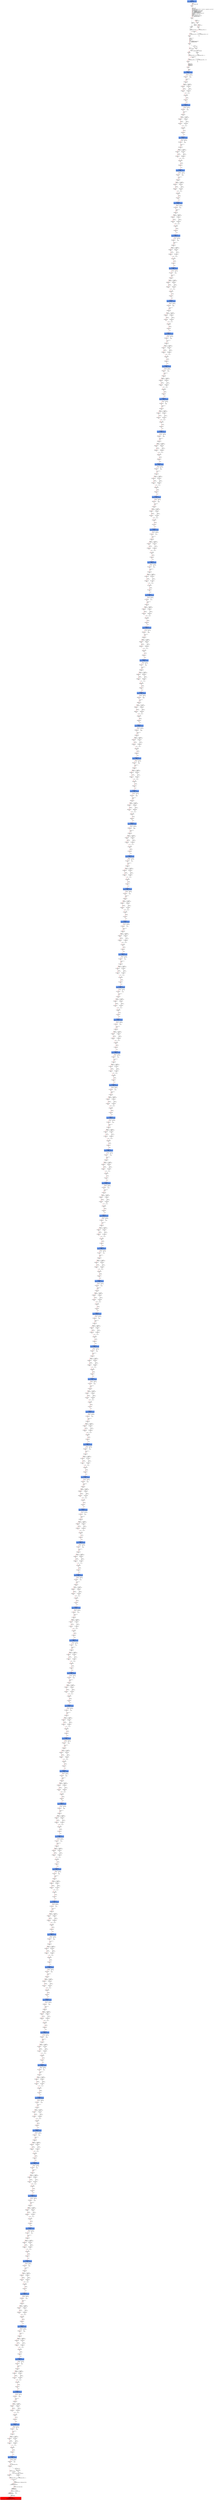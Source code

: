 digraph ARG {
node [style="filled" shape="box" color="white"]
0 [fillcolor="cornflowerblue" label="0 @ N20\nmain entry\nAbstractionState: ABS0: true\n" id="0"]
44 [label="44 @ N61\nmain\n" id="44"]
45 [label="45 @ N24\nmain\n" id="45"]
50 [label="50 @ N26\nmain\n" id="50"]
53 [label="53 @ N28\nmain\n" id="53"]
54 [label="54 @ N29\nmain\n" id="54"]
56 [label="56 @ N35\nmain\n" id="56"]
61 [label="61 @ N38\nmain\n" id="61"]
64 [label="64 @ N39\nmain\n" id="64"]
65 [label="65 @ N40\nmain\n" id="65"]
67 [label="67 @ N43\nmain\n" id="67"]
80296 [fillcolor="cornflowerblue" label="80296 @ N44\nmain\nAbstractionState: ABS5405\n" id="80296"]
80297 [label="80297 @ N45\nmain\n" id="80297"]
80316 [label="80316 @ N48\nmain\n" id="80316"]
80318 [label="80318 @ N50\nmain\n" id="80318"]
80319 [label="80319 @ N52\nmain\n" id="80319"]
80323 [label="80323 @ N49\nmain\n" id="80323"]
80324 [label="80324 @ N54\nmain\n" id="80324"]
80326 [fillcolor="cornflowerblue" label="80326 @ N44\nmain\nAbstractionState: ABS5407\n" id="80326"]
80327 [label="80327 @ N45\nmain\n" id="80327"]
80346 [label="80346 @ N48\nmain\n" id="80346"]
80348 [label="80348 @ N50\nmain\n" id="80348"]
80349 [label="80349 @ N52\nmain\n" id="80349"]
80353 [label="80353 @ N49\nmain\n" id="80353"]
80354 [label="80354 @ N54\nmain\n" id="80354"]
80356 [fillcolor="cornflowerblue" label="80356 @ N44\nmain\nAbstractionState: ABS5409\n" id="80356"]
80357 [label="80357 @ N45\nmain\n" id="80357"]
80376 [label="80376 @ N48\nmain\n" id="80376"]
80378 [label="80378 @ N50\nmain\n" id="80378"]
80379 [label="80379 @ N52\nmain\n" id="80379"]
80383 [label="80383 @ N49\nmain\n" id="80383"]
80384 [label="80384 @ N54\nmain\n" id="80384"]
80386 [fillcolor="cornflowerblue" label="80386 @ N44\nmain\nAbstractionState: ABS5411\n" id="80386"]
80387 [label="80387 @ N45\nmain\n" id="80387"]
80406 [label="80406 @ N48\nmain\n" id="80406"]
80408 [label="80408 @ N50\nmain\n" id="80408"]
80409 [label="80409 @ N52\nmain\n" id="80409"]
80413 [label="80413 @ N49\nmain\n" id="80413"]
80414 [label="80414 @ N54\nmain\n" id="80414"]
80416 [fillcolor="cornflowerblue" label="80416 @ N44\nmain\nAbstractionState: ABS5413\n" id="80416"]
80417 [label="80417 @ N45\nmain\n" id="80417"]
80436 [label="80436 @ N48\nmain\n" id="80436"]
80438 [label="80438 @ N50\nmain\n" id="80438"]
80439 [label="80439 @ N52\nmain\n" id="80439"]
80443 [label="80443 @ N49\nmain\n" id="80443"]
80444 [label="80444 @ N54\nmain\n" id="80444"]
80446 [fillcolor="cornflowerblue" label="80446 @ N44\nmain\nAbstractionState: ABS5415\n" id="80446"]
80447 [label="80447 @ N45\nmain\n" id="80447"]
80466 [label="80466 @ N48\nmain\n" id="80466"]
80468 [label="80468 @ N50\nmain\n" id="80468"]
80469 [label="80469 @ N52\nmain\n" id="80469"]
80473 [label="80473 @ N49\nmain\n" id="80473"]
80474 [label="80474 @ N54\nmain\n" id="80474"]
80476 [fillcolor="cornflowerblue" label="80476 @ N44\nmain\nAbstractionState: ABS5417\n" id="80476"]
80477 [label="80477 @ N45\nmain\n" id="80477"]
80496 [label="80496 @ N48\nmain\n" id="80496"]
80498 [label="80498 @ N50\nmain\n" id="80498"]
80499 [label="80499 @ N52\nmain\n" id="80499"]
80503 [label="80503 @ N49\nmain\n" id="80503"]
80504 [label="80504 @ N54\nmain\n" id="80504"]
80506 [fillcolor="cornflowerblue" label="80506 @ N44\nmain\nAbstractionState: ABS5419\n" id="80506"]
80507 [label="80507 @ N45\nmain\n" id="80507"]
80526 [label="80526 @ N48\nmain\n" id="80526"]
80528 [label="80528 @ N50\nmain\n" id="80528"]
80529 [label="80529 @ N52\nmain\n" id="80529"]
80533 [label="80533 @ N49\nmain\n" id="80533"]
80534 [label="80534 @ N54\nmain\n" id="80534"]
80536 [fillcolor="cornflowerblue" label="80536 @ N44\nmain\nAbstractionState: ABS5421\n" id="80536"]
80537 [label="80537 @ N45\nmain\n" id="80537"]
80556 [label="80556 @ N48\nmain\n" id="80556"]
80558 [label="80558 @ N50\nmain\n" id="80558"]
80559 [label="80559 @ N52\nmain\n" id="80559"]
80563 [label="80563 @ N49\nmain\n" id="80563"]
80564 [label="80564 @ N54\nmain\n" id="80564"]
80566 [fillcolor="cornflowerblue" label="80566 @ N44\nmain\nAbstractionState: ABS5423\n" id="80566"]
80567 [label="80567 @ N45\nmain\n" id="80567"]
80586 [label="80586 @ N48\nmain\n" id="80586"]
80588 [label="80588 @ N50\nmain\n" id="80588"]
80589 [label="80589 @ N52\nmain\n" id="80589"]
80593 [label="80593 @ N49\nmain\n" id="80593"]
80594 [label="80594 @ N54\nmain\n" id="80594"]
80596 [fillcolor="cornflowerblue" label="80596 @ N44\nmain\nAbstractionState: ABS5425\n" id="80596"]
80597 [label="80597 @ N45\nmain\n" id="80597"]
80616 [label="80616 @ N48\nmain\n" id="80616"]
80618 [label="80618 @ N50\nmain\n" id="80618"]
80619 [label="80619 @ N52\nmain\n" id="80619"]
80623 [label="80623 @ N49\nmain\n" id="80623"]
80624 [label="80624 @ N54\nmain\n" id="80624"]
80626 [fillcolor="cornflowerblue" label="80626 @ N44\nmain\nAbstractionState: ABS5427\n" id="80626"]
80627 [label="80627 @ N45\nmain\n" id="80627"]
80646 [label="80646 @ N48\nmain\n" id="80646"]
80648 [label="80648 @ N50\nmain\n" id="80648"]
80649 [label="80649 @ N52\nmain\n" id="80649"]
80653 [label="80653 @ N49\nmain\n" id="80653"]
80654 [label="80654 @ N54\nmain\n" id="80654"]
80656 [fillcolor="cornflowerblue" label="80656 @ N44\nmain\nAbstractionState: ABS5429\n" id="80656"]
80657 [label="80657 @ N45\nmain\n" id="80657"]
80676 [label="80676 @ N48\nmain\n" id="80676"]
80678 [label="80678 @ N50\nmain\n" id="80678"]
80679 [label="80679 @ N52\nmain\n" id="80679"]
80683 [label="80683 @ N49\nmain\n" id="80683"]
80684 [label="80684 @ N54\nmain\n" id="80684"]
80686 [fillcolor="cornflowerblue" label="80686 @ N44\nmain\nAbstractionState: ABS5431\n" id="80686"]
80687 [label="80687 @ N45\nmain\n" id="80687"]
80706 [label="80706 @ N48\nmain\n" id="80706"]
80708 [label="80708 @ N50\nmain\n" id="80708"]
80709 [label="80709 @ N52\nmain\n" id="80709"]
80713 [label="80713 @ N49\nmain\n" id="80713"]
80714 [label="80714 @ N54\nmain\n" id="80714"]
80716 [fillcolor="cornflowerblue" label="80716 @ N44\nmain\nAbstractionState: ABS5433\n" id="80716"]
80717 [label="80717 @ N45\nmain\n" id="80717"]
80736 [label="80736 @ N48\nmain\n" id="80736"]
80738 [label="80738 @ N50\nmain\n" id="80738"]
80739 [label="80739 @ N52\nmain\n" id="80739"]
80743 [label="80743 @ N49\nmain\n" id="80743"]
80744 [label="80744 @ N54\nmain\n" id="80744"]
80746 [fillcolor="cornflowerblue" label="80746 @ N44\nmain\nAbstractionState: ABS5435\n" id="80746"]
80747 [label="80747 @ N45\nmain\n" id="80747"]
80766 [label="80766 @ N48\nmain\n" id="80766"]
80768 [label="80768 @ N50\nmain\n" id="80768"]
80769 [label="80769 @ N52\nmain\n" id="80769"]
80773 [label="80773 @ N49\nmain\n" id="80773"]
80774 [label="80774 @ N54\nmain\n" id="80774"]
80776 [fillcolor="cornflowerblue" label="80776 @ N44\nmain\nAbstractionState: ABS5437\n" id="80776"]
80777 [label="80777 @ N45\nmain\n" id="80777"]
80796 [label="80796 @ N48\nmain\n" id="80796"]
80798 [label="80798 @ N50\nmain\n" id="80798"]
80799 [label="80799 @ N52\nmain\n" id="80799"]
80803 [label="80803 @ N49\nmain\n" id="80803"]
80804 [label="80804 @ N54\nmain\n" id="80804"]
80806 [fillcolor="cornflowerblue" label="80806 @ N44\nmain\nAbstractionState: ABS5439\n" id="80806"]
80807 [label="80807 @ N45\nmain\n" id="80807"]
80826 [label="80826 @ N48\nmain\n" id="80826"]
80828 [label="80828 @ N50\nmain\n" id="80828"]
80829 [label="80829 @ N52\nmain\n" id="80829"]
80833 [label="80833 @ N49\nmain\n" id="80833"]
80834 [label="80834 @ N54\nmain\n" id="80834"]
80836 [fillcolor="cornflowerblue" label="80836 @ N44\nmain\nAbstractionState: ABS5441\n" id="80836"]
80837 [label="80837 @ N45\nmain\n" id="80837"]
80856 [label="80856 @ N48\nmain\n" id="80856"]
80858 [label="80858 @ N50\nmain\n" id="80858"]
80859 [label="80859 @ N52\nmain\n" id="80859"]
80863 [label="80863 @ N49\nmain\n" id="80863"]
80864 [label="80864 @ N54\nmain\n" id="80864"]
80866 [fillcolor="cornflowerblue" label="80866 @ N44\nmain\nAbstractionState: ABS5443\n" id="80866"]
80867 [label="80867 @ N45\nmain\n" id="80867"]
80886 [label="80886 @ N48\nmain\n" id="80886"]
80888 [label="80888 @ N50\nmain\n" id="80888"]
80889 [label="80889 @ N52\nmain\n" id="80889"]
80893 [label="80893 @ N49\nmain\n" id="80893"]
80894 [label="80894 @ N54\nmain\n" id="80894"]
80896 [fillcolor="cornflowerblue" label="80896 @ N44\nmain\nAbstractionState: ABS5445\n" id="80896"]
80897 [label="80897 @ N45\nmain\n" id="80897"]
80916 [label="80916 @ N48\nmain\n" id="80916"]
80918 [label="80918 @ N50\nmain\n" id="80918"]
80919 [label="80919 @ N52\nmain\n" id="80919"]
80923 [label="80923 @ N49\nmain\n" id="80923"]
80924 [label="80924 @ N54\nmain\n" id="80924"]
80926 [fillcolor="cornflowerblue" label="80926 @ N44\nmain\nAbstractionState: ABS5447\n" id="80926"]
80927 [label="80927 @ N45\nmain\n" id="80927"]
80946 [label="80946 @ N48\nmain\n" id="80946"]
80948 [label="80948 @ N50\nmain\n" id="80948"]
80949 [label="80949 @ N52\nmain\n" id="80949"]
80953 [label="80953 @ N49\nmain\n" id="80953"]
80954 [label="80954 @ N54\nmain\n" id="80954"]
80956 [fillcolor="cornflowerblue" label="80956 @ N44\nmain\nAbstractionState: ABS5449\n" id="80956"]
80957 [label="80957 @ N45\nmain\n" id="80957"]
80976 [label="80976 @ N48\nmain\n" id="80976"]
80978 [label="80978 @ N50\nmain\n" id="80978"]
80979 [label="80979 @ N52\nmain\n" id="80979"]
80983 [label="80983 @ N49\nmain\n" id="80983"]
80984 [label="80984 @ N54\nmain\n" id="80984"]
80986 [fillcolor="cornflowerblue" label="80986 @ N44\nmain\nAbstractionState: ABS5451\n" id="80986"]
80987 [label="80987 @ N45\nmain\n" id="80987"]
81006 [label="81006 @ N48\nmain\n" id="81006"]
81008 [label="81008 @ N50\nmain\n" id="81008"]
81009 [label="81009 @ N52\nmain\n" id="81009"]
81013 [label="81013 @ N49\nmain\n" id="81013"]
81014 [label="81014 @ N54\nmain\n" id="81014"]
81016 [fillcolor="cornflowerblue" label="81016 @ N44\nmain\nAbstractionState: ABS5453\n" id="81016"]
81017 [label="81017 @ N45\nmain\n" id="81017"]
81036 [label="81036 @ N48\nmain\n" id="81036"]
81038 [label="81038 @ N50\nmain\n" id="81038"]
81039 [label="81039 @ N52\nmain\n" id="81039"]
81043 [label="81043 @ N49\nmain\n" id="81043"]
81044 [label="81044 @ N54\nmain\n" id="81044"]
81046 [fillcolor="cornflowerblue" label="81046 @ N44\nmain\nAbstractionState: ABS5455\n" id="81046"]
81047 [label="81047 @ N45\nmain\n" id="81047"]
81066 [label="81066 @ N48\nmain\n" id="81066"]
81068 [label="81068 @ N50\nmain\n" id="81068"]
81069 [label="81069 @ N52\nmain\n" id="81069"]
81073 [label="81073 @ N49\nmain\n" id="81073"]
81074 [label="81074 @ N54\nmain\n" id="81074"]
81076 [fillcolor="cornflowerblue" label="81076 @ N44\nmain\nAbstractionState: ABS5457\n" id="81076"]
81077 [label="81077 @ N45\nmain\n" id="81077"]
81096 [label="81096 @ N48\nmain\n" id="81096"]
81098 [label="81098 @ N50\nmain\n" id="81098"]
81099 [label="81099 @ N52\nmain\n" id="81099"]
81103 [label="81103 @ N49\nmain\n" id="81103"]
81104 [label="81104 @ N54\nmain\n" id="81104"]
81106 [fillcolor="cornflowerblue" label="81106 @ N44\nmain\nAbstractionState: ABS5459\n" id="81106"]
81107 [label="81107 @ N45\nmain\n" id="81107"]
81126 [label="81126 @ N48\nmain\n" id="81126"]
81128 [label="81128 @ N50\nmain\n" id="81128"]
81129 [label="81129 @ N52\nmain\n" id="81129"]
81133 [label="81133 @ N49\nmain\n" id="81133"]
81134 [label="81134 @ N54\nmain\n" id="81134"]
81136 [fillcolor="cornflowerblue" label="81136 @ N44\nmain\nAbstractionState: ABS5461\n" id="81136"]
81137 [label="81137 @ N45\nmain\n" id="81137"]
81156 [label="81156 @ N48\nmain\n" id="81156"]
81158 [label="81158 @ N50\nmain\n" id="81158"]
81159 [label="81159 @ N52\nmain\n" id="81159"]
81163 [label="81163 @ N49\nmain\n" id="81163"]
81164 [label="81164 @ N54\nmain\n" id="81164"]
81166 [fillcolor="cornflowerblue" label="81166 @ N44\nmain\nAbstractionState: ABS5463\n" id="81166"]
81167 [label="81167 @ N45\nmain\n" id="81167"]
81186 [label="81186 @ N48\nmain\n" id="81186"]
81188 [label="81188 @ N50\nmain\n" id="81188"]
81189 [label="81189 @ N52\nmain\n" id="81189"]
81193 [label="81193 @ N49\nmain\n" id="81193"]
81194 [label="81194 @ N54\nmain\n" id="81194"]
81196 [fillcolor="cornflowerblue" label="81196 @ N44\nmain\nAbstractionState: ABS5465\n" id="81196"]
81197 [label="81197 @ N45\nmain\n" id="81197"]
81216 [label="81216 @ N48\nmain\n" id="81216"]
81218 [label="81218 @ N50\nmain\n" id="81218"]
81219 [label="81219 @ N52\nmain\n" id="81219"]
81223 [label="81223 @ N49\nmain\n" id="81223"]
81224 [label="81224 @ N54\nmain\n" id="81224"]
81226 [fillcolor="cornflowerblue" label="81226 @ N44\nmain\nAbstractionState: ABS5467\n" id="81226"]
81227 [label="81227 @ N45\nmain\n" id="81227"]
81246 [label="81246 @ N48\nmain\n" id="81246"]
81248 [label="81248 @ N50\nmain\n" id="81248"]
81249 [label="81249 @ N52\nmain\n" id="81249"]
81253 [label="81253 @ N49\nmain\n" id="81253"]
81254 [label="81254 @ N54\nmain\n" id="81254"]
81256 [fillcolor="cornflowerblue" label="81256 @ N44\nmain\nAbstractionState: ABS5469\n" id="81256"]
81257 [label="81257 @ N45\nmain\n" id="81257"]
81276 [label="81276 @ N48\nmain\n" id="81276"]
81278 [label="81278 @ N50\nmain\n" id="81278"]
81279 [label="81279 @ N52\nmain\n" id="81279"]
81283 [label="81283 @ N49\nmain\n" id="81283"]
81284 [label="81284 @ N54\nmain\n" id="81284"]
81286 [fillcolor="cornflowerblue" label="81286 @ N44\nmain\nAbstractionState: ABS5471\n" id="81286"]
81287 [label="81287 @ N45\nmain\n" id="81287"]
81306 [label="81306 @ N48\nmain\n" id="81306"]
81308 [label="81308 @ N50\nmain\n" id="81308"]
81309 [label="81309 @ N52\nmain\n" id="81309"]
81313 [label="81313 @ N49\nmain\n" id="81313"]
81314 [label="81314 @ N54\nmain\n" id="81314"]
81316 [fillcolor="cornflowerblue" label="81316 @ N44\nmain\nAbstractionState: ABS5473\n" id="81316"]
81317 [label="81317 @ N45\nmain\n" id="81317"]
81336 [label="81336 @ N48\nmain\n" id="81336"]
81338 [label="81338 @ N50\nmain\n" id="81338"]
81339 [label="81339 @ N52\nmain\n" id="81339"]
81343 [label="81343 @ N49\nmain\n" id="81343"]
81344 [label="81344 @ N54\nmain\n" id="81344"]
81346 [fillcolor="cornflowerblue" label="81346 @ N44\nmain\nAbstractionState: ABS5475\n" id="81346"]
81347 [label="81347 @ N45\nmain\n" id="81347"]
81366 [label="81366 @ N48\nmain\n" id="81366"]
81368 [label="81368 @ N50\nmain\n" id="81368"]
81369 [label="81369 @ N52\nmain\n" id="81369"]
81373 [label="81373 @ N49\nmain\n" id="81373"]
81374 [label="81374 @ N54\nmain\n" id="81374"]
81376 [fillcolor="cornflowerblue" label="81376 @ N44\nmain\nAbstractionState: ABS5477\n" id="81376"]
81377 [label="81377 @ N45\nmain\n" id="81377"]
81396 [label="81396 @ N48\nmain\n" id="81396"]
81398 [label="81398 @ N50\nmain\n" id="81398"]
81399 [label="81399 @ N52\nmain\n" id="81399"]
81403 [label="81403 @ N49\nmain\n" id="81403"]
81404 [label="81404 @ N54\nmain\n" id="81404"]
81406 [fillcolor="cornflowerblue" label="81406 @ N44\nmain\nAbstractionState: ABS5479\n" id="81406"]
81407 [label="81407 @ N45\nmain\n" id="81407"]
81426 [label="81426 @ N48\nmain\n" id="81426"]
81428 [label="81428 @ N50\nmain\n" id="81428"]
81429 [label="81429 @ N52\nmain\n" id="81429"]
81433 [label="81433 @ N49\nmain\n" id="81433"]
81434 [label="81434 @ N54\nmain\n" id="81434"]
81436 [fillcolor="cornflowerblue" label="81436 @ N44\nmain\nAbstractionState: ABS5481\n" id="81436"]
81437 [label="81437 @ N45\nmain\n" id="81437"]
81456 [label="81456 @ N48\nmain\n" id="81456"]
81458 [label="81458 @ N50\nmain\n" id="81458"]
81459 [label="81459 @ N52\nmain\n" id="81459"]
81463 [label="81463 @ N49\nmain\n" id="81463"]
81464 [label="81464 @ N54\nmain\n" id="81464"]
81466 [fillcolor="cornflowerblue" label="81466 @ N44\nmain\nAbstractionState: ABS5483\n" id="81466"]
81467 [label="81467 @ N45\nmain\n" id="81467"]
81486 [label="81486 @ N48\nmain\n" id="81486"]
81488 [label="81488 @ N50\nmain\n" id="81488"]
81489 [label="81489 @ N52\nmain\n" id="81489"]
81493 [label="81493 @ N49\nmain\n" id="81493"]
81494 [label="81494 @ N54\nmain\n" id="81494"]
81496 [fillcolor="cornflowerblue" label="81496 @ N44\nmain\nAbstractionState: ABS5485\n" id="81496"]
81497 [label="81497 @ N45\nmain\n" id="81497"]
81516 [label="81516 @ N48\nmain\n" id="81516"]
81518 [label="81518 @ N50\nmain\n" id="81518"]
81519 [label="81519 @ N52\nmain\n" id="81519"]
81523 [label="81523 @ N49\nmain\n" id="81523"]
81524 [label="81524 @ N54\nmain\n" id="81524"]
81526 [fillcolor="cornflowerblue" label="81526 @ N44\nmain\nAbstractionState: ABS5487\n" id="81526"]
81527 [label="81527 @ N45\nmain\n" id="81527"]
81546 [label="81546 @ N48\nmain\n" id="81546"]
81548 [label="81548 @ N50\nmain\n" id="81548"]
81549 [label="81549 @ N52\nmain\n" id="81549"]
81553 [label="81553 @ N49\nmain\n" id="81553"]
81554 [label="81554 @ N54\nmain\n" id="81554"]
81556 [fillcolor="cornflowerblue" label="81556 @ N44\nmain\nAbstractionState: ABS5489\n" id="81556"]
81557 [label="81557 @ N45\nmain\n" id="81557"]
81576 [label="81576 @ N48\nmain\n" id="81576"]
81578 [label="81578 @ N50\nmain\n" id="81578"]
81579 [label="81579 @ N52\nmain\n" id="81579"]
81583 [label="81583 @ N49\nmain\n" id="81583"]
81584 [label="81584 @ N54\nmain\n" id="81584"]
81586 [fillcolor="cornflowerblue" label="81586 @ N44\nmain\nAbstractionState: ABS5491\n" id="81586"]
81587 [label="81587 @ N45\nmain\n" id="81587"]
81606 [label="81606 @ N48\nmain\n" id="81606"]
81608 [label="81608 @ N50\nmain\n" id="81608"]
81609 [label="81609 @ N52\nmain\n" id="81609"]
81613 [label="81613 @ N49\nmain\n" id="81613"]
81614 [label="81614 @ N54\nmain\n" id="81614"]
81616 [fillcolor="cornflowerblue" label="81616 @ N44\nmain\nAbstractionState: ABS5493\n" id="81616"]
81617 [label="81617 @ N45\nmain\n" id="81617"]
81636 [label="81636 @ N48\nmain\n" id="81636"]
81638 [label="81638 @ N50\nmain\n" id="81638"]
81639 [label="81639 @ N52\nmain\n" id="81639"]
81643 [label="81643 @ N49\nmain\n" id="81643"]
81644 [label="81644 @ N54\nmain\n" id="81644"]
81646 [fillcolor="cornflowerblue" label="81646 @ N44\nmain\nAbstractionState: ABS5495\n" id="81646"]
81647 [label="81647 @ N45\nmain\n" id="81647"]
81666 [label="81666 @ N48\nmain\n" id="81666"]
81668 [label="81668 @ N50\nmain\n" id="81668"]
81669 [label="81669 @ N52\nmain\n" id="81669"]
81673 [label="81673 @ N49\nmain\n" id="81673"]
81674 [label="81674 @ N54\nmain\n" id="81674"]
81676 [fillcolor="cornflowerblue" label="81676 @ N44\nmain\nAbstractionState: ABS5497\n" id="81676"]
81677 [label="81677 @ N45\nmain\n" id="81677"]
81696 [label="81696 @ N48\nmain\n" id="81696"]
81698 [label="81698 @ N50\nmain\n" id="81698"]
81699 [label="81699 @ N52\nmain\n" id="81699"]
81703 [label="81703 @ N49\nmain\n" id="81703"]
81704 [label="81704 @ N54\nmain\n" id="81704"]
81706 [fillcolor="cornflowerblue" label="81706 @ N44\nmain\nAbstractionState: ABS5499\n" id="81706"]
81707 [label="81707 @ N45\nmain\n" id="81707"]
81726 [label="81726 @ N48\nmain\n" id="81726"]
81728 [label="81728 @ N50\nmain\n" id="81728"]
81729 [label="81729 @ N52\nmain\n" id="81729"]
81733 [label="81733 @ N49\nmain\n" id="81733"]
81734 [label="81734 @ N54\nmain\n" id="81734"]
81736 [fillcolor="cornflowerblue" label="81736 @ N44\nmain\nAbstractionState: ABS5501\n" id="81736"]
81737 [label="81737 @ N45\nmain\n" id="81737"]
81756 [label="81756 @ N48\nmain\n" id="81756"]
81758 [label="81758 @ N50\nmain\n" id="81758"]
81759 [label="81759 @ N52\nmain\n" id="81759"]
81763 [label="81763 @ N49\nmain\n" id="81763"]
81764 [label="81764 @ N54\nmain\n" id="81764"]
81766 [fillcolor="cornflowerblue" label="81766 @ N44\nmain\nAbstractionState: ABS5503\n" id="81766"]
81767 [label="81767 @ N45\nmain\n" id="81767"]
81786 [label="81786 @ N48\nmain\n" id="81786"]
81788 [label="81788 @ N50\nmain\n" id="81788"]
81789 [label="81789 @ N52\nmain\n" id="81789"]
81793 [label="81793 @ N49\nmain\n" id="81793"]
81794 [label="81794 @ N54\nmain\n" id="81794"]
81796 [fillcolor="cornflowerblue" label="81796 @ N44\nmain\nAbstractionState: ABS5505\n" id="81796"]
81797 [label="81797 @ N45\nmain\n" id="81797"]
81816 [label="81816 @ N48\nmain\n" id="81816"]
81818 [label="81818 @ N50\nmain\n" id="81818"]
81819 [label="81819 @ N52\nmain\n" id="81819"]
81823 [label="81823 @ N49\nmain\n" id="81823"]
81824 [label="81824 @ N54\nmain\n" id="81824"]
81826 [fillcolor="cornflowerblue" label="81826 @ N44\nmain\nAbstractionState: ABS5507\n" id="81826"]
81827 [label="81827 @ N45\nmain\n" id="81827"]
81846 [label="81846 @ N48\nmain\n" id="81846"]
81848 [label="81848 @ N50\nmain\n" id="81848"]
81849 [label="81849 @ N52\nmain\n" id="81849"]
81853 [label="81853 @ N49\nmain\n" id="81853"]
81854 [label="81854 @ N54\nmain\n" id="81854"]
81856 [fillcolor="cornflowerblue" label="81856 @ N44\nmain\nAbstractionState: ABS5509\n" id="81856"]
81857 [label="81857 @ N45\nmain\n" id="81857"]
81876 [label="81876 @ N48\nmain\n" id="81876"]
81878 [label="81878 @ N50\nmain\n" id="81878"]
81879 [label="81879 @ N52\nmain\n" id="81879"]
81883 [label="81883 @ N49\nmain\n" id="81883"]
81884 [label="81884 @ N54\nmain\n" id="81884"]
81886 [fillcolor="cornflowerblue" label="81886 @ N44\nmain\nAbstractionState: ABS5511\n" id="81886"]
81887 [label="81887 @ N45\nmain\n" id="81887"]
81906 [label="81906 @ N48\nmain\n" id="81906"]
81908 [label="81908 @ N50\nmain\n" id="81908"]
81909 [label="81909 @ N52\nmain\n" id="81909"]
81913 [label="81913 @ N49\nmain\n" id="81913"]
81914 [label="81914 @ N54\nmain\n" id="81914"]
81916 [fillcolor="cornflowerblue" label="81916 @ N44\nmain\nAbstractionState: ABS5513\n" id="81916"]
81917 [label="81917 @ N45\nmain\n" id="81917"]
81936 [label="81936 @ N48\nmain\n" id="81936"]
81938 [label="81938 @ N50\nmain\n" id="81938"]
81939 [label="81939 @ N52\nmain\n" id="81939"]
81943 [label="81943 @ N49\nmain\n" id="81943"]
81944 [label="81944 @ N54\nmain\n" id="81944"]
81946 [fillcolor="cornflowerblue" label="81946 @ N44\nmain\nAbstractionState: ABS5515\n" id="81946"]
81947 [label="81947 @ N45\nmain\n" id="81947"]
81966 [label="81966 @ N48\nmain\n" id="81966"]
81968 [label="81968 @ N50\nmain\n" id="81968"]
81969 [label="81969 @ N52\nmain\n" id="81969"]
81973 [label="81973 @ N49\nmain\n" id="81973"]
81974 [label="81974 @ N54\nmain\n" id="81974"]
81976 [fillcolor="cornflowerblue" label="81976 @ N44\nmain\nAbstractionState: ABS5517\n" id="81976"]
81977 [label="81977 @ N45\nmain\n" id="81977"]
81996 [label="81996 @ N48\nmain\n" id="81996"]
81998 [label="81998 @ N50\nmain\n" id="81998"]
81999 [label="81999 @ N52\nmain\n" id="81999"]
82003 [label="82003 @ N49\nmain\n" id="82003"]
82004 [label="82004 @ N54\nmain\n" id="82004"]
82006 [fillcolor="cornflowerblue" label="82006 @ N44\nmain\nAbstractionState: ABS5519\n" id="82006"]
82007 [label="82007 @ N45\nmain\n" id="82007"]
82026 [label="82026 @ N48\nmain\n" id="82026"]
82028 [label="82028 @ N50\nmain\n" id="82028"]
82029 [label="82029 @ N52\nmain\n" id="82029"]
82033 [label="82033 @ N49\nmain\n" id="82033"]
82034 [label="82034 @ N54\nmain\n" id="82034"]
82036 [fillcolor="cornflowerblue" label="82036 @ N44\nmain\nAbstractionState: ABS5521\n" id="82036"]
82037 [label="82037 @ N45\nmain\n" id="82037"]
82056 [label="82056 @ N48\nmain\n" id="82056"]
82058 [label="82058 @ N50\nmain\n" id="82058"]
82059 [label="82059 @ N52\nmain\n" id="82059"]
82063 [label="82063 @ N49\nmain\n" id="82063"]
82064 [label="82064 @ N54\nmain\n" id="82064"]
82066 [fillcolor="cornflowerblue" label="82066 @ N44\nmain\nAbstractionState: ABS5523\n" id="82066"]
82067 [label="82067 @ N45\nmain\n" id="82067"]
82086 [label="82086 @ N48\nmain\n" id="82086"]
82088 [label="82088 @ N50\nmain\n" id="82088"]
82089 [label="82089 @ N52\nmain\n" id="82089"]
82093 [label="82093 @ N49\nmain\n" id="82093"]
82094 [label="82094 @ N54\nmain\n" id="82094"]
82096 [fillcolor="cornflowerblue" label="82096 @ N44\nmain\nAbstractionState: ABS5525\n" id="82096"]
82097 [label="82097 @ N45\nmain\n" id="82097"]
82116 [label="82116 @ N48\nmain\n" id="82116"]
82118 [label="82118 @ N50\nmain\n" id="82118"]
82119 [label="82119 @ N52\nmain\n" id="82119"]
82123 [label="82123 @ N49\nmain\n" id="82123"]
82124 [label="82124 @ N54\nmain\n" id="82124"]
82126 [fillcolor="cornflowerblue" label="82126 @ N44\nmain\nAbstractionState: ABS5527\n" id="82126"]
82127 [label="82127 @ N45\nmain\n" id="82127"]
82146 [label="82146 @ N48\nmain\n" id="82146"]
82148 [label="82148 @ N50\nmain\n" id="82148"]
82149 [label="82149 @ N52\nmain\n" id="82149"]
82153 [label="82153 @ N49\nmain\n" id="82153"]
82154 [label="82154 @ N54\nmain\n" id="82154"]
82156 [fillcolor="cornflowerblue" label="82156 @ N44\nmain\nAbstractionState: ABS5529\n" id="82156"]
82157 [label="82157 @ N45\nmain\n" id="82157"]
82176 [label="82176 @ N48\nmain\n" id="82176"]
82178 [label="82178 @ N50\nmain\n" id="82178"]
82179 [label="82179 @ N52\nmain\n" id="82179"]
82183 [label="82183 @ N49\nmain\n" id="82183"]
82184 [label="82184 @ N54\nmain\n" id="82184"]
82186 [fillcolor="cornflowerblue" label="82186 @ N44\nmain\nAbstractionState: ABS5531\n" id="82186"]
82187 [label="82187 @ N45\nmain\n" id="82187"]
82206 [label="82206 @ N48\nmain\n" id="82206"]
82208 [label="82208 @ N50\nmain\n" id="82208"]
82209 [label="82209 @ N52\nmain\n" id="82209"]
82213 [label="82213 @ N49\nmain\n" id="82213"]
82214 [label="82214 @ N54\nmain\n" id="82214"]
82216 [fillcolor="cornflowerblue" label="82216 @ N44\nmain\nAbstractionState: ABS5533\n" id="82216"]
82217 [label="82217 @ N45\nmain\n" id="82217"]
82236 [label="82236 @ N48\nmain\n" id="82236"]
82238 [label="82238 @ N50\nmain\n" id="82238"]
82239 [label="82239 @ N52\nmain\n" id="82239"]
82243 [label="82243 @ N49\nmain\n" id="82243"]
82244 [label="82244 @ N54\nmain\n" id="82244"]
82246 [fillcolor="cornflowerblue" label="82246 @ N44\nmain\nAbstractionState: ABS5535\n" id="82246"]
82247 [label="82247 @ N45\nmain\n" id="82247"]
82266 [label="82266 @ N48\nmain\n" id="82266"]
82268 [label="82268 @ N50\nmain\n" id="82268"]
82269 [label="82269 @ N52\nmain\n" id="82269"]
82273 [label="82273 @ N49\nmain\n" id="82273"]
82274 [label="82274 @ N54\nmain\n" id="82274"]
82276 [fillcolor="cornflowerblue" label="82276 @ N44\nmain\nAbstractionState: ABS5537\n" id="82276"]
82277 [label="82277 @ N45\nmain\n" id="82277"]
82296 [label="82296 @ N48\nmain\n" id="82296"]
82298 [label="82298 @ N50\nmain\n" id="82298"]
82299 [label="82299 @ N52\nmain\n" id="82299"]
82303 [label="82303 @ N49\nmain\n" id="82303"]
82304 [label="82304 @ N54\nmain\n" id="82304"]
82306 [fillcolor="cornflowerblue" label="82306 @ N44\nmain\nAbstractionState: ABS5539\n" id="82306"]
82307 [label="82307 @ N45\nmain\n" id="82307"]
82326 [label="82326 @ N48\nmain\n" id="82326"]
82328 [label="82328 @ N50\nmain\n" id="82328"]
82329 [label="82329 @ N52\nmain\n" id="82329"]
82333 [label="82333 @ N49\nmain\n" id="82333"]
82334 [label="82334 @ N54\nmain\n" id="82334"]
82336 [fillcolor="cornflowerblue" label="82336 @ N44\nmain\nAbstractionState: ABS5541\n" id="82336"]
82337 [label="82337 @ N45\nmain\n" id="82337"]
82356 [label="82356 @ N48\nmain\n" id="82356"]
82358 [label="82358 @ N50\nmain\n" id="82358"]
82359 [label="82359 @ N52\nmain\n" id="82359"]
82363 [label="82363 @ N49\nmain\n" id="82363"]
82364 [label="82364 @ N54\nmain\n" id="82364"]
82366 [fillcolor="cornflowerblue" label="82366 @ N44\nmain\nAbstractionState: ABS5543\n" id="82366"]
82367 [label="82367 @ N45\nmain\n" id="82367"]
82386 [label="82386 @ N48\nmain\n" id="82386"]
82388 [label="82388 @ N50\nmain\n" id="82388"]
82389 [label="82389 @ N52\nmain\n" id="82389"]
82393 [label="82393 @ N49\nmain\n" id="82393"]
82394 [label="82394 @ N54\nmain\n" id="82394"]
82396 [fillcolor="cornflowerblue" label="82396 @ N44\nmain\nAbstractionState: ABS5545\n" id="82396"]
82397 [label="82397 @ N45\nmain\n" id="82397"]
82416 [label="82416 @ N48\nmain\n" id="82416"]
82418 [label="82418 @ N50\nmain\n" id="82418"]
82419 [label="82419 @ N52\nmain\n" id="82419"]
82423 [label="82423 @ N49\nmain\n" id="82423"]
82424 [label="82424 @ N54\nmain\n" id="82424"]
82426 [fillcolor="cornflowerblue" label="82426 @ N44\nmain\nAbstractionState: ABS5547\n" id="82426"]
82427 [label="82427 @ N45\nmain\n" id="82427"]
82446 [label="82446 @ N48\nmain\n" id="82446"]
82448 [label="82448 @ N50\nmain\n" id="82448"]
82449 [label="82449 @ N52\nmain\n" id="82449"]
82453 [label="82453 @ N49\nmain\n" id="82453"]
82454 [label="82454 @ N54\nmain\n" id="82454"]
82456 [fillcolor="cornflowerblue" label="82456 @ N44\nmain\nAbstractionState: ABS5549\n" id="82456"]
82457 [label="82457 @ N45\nmain\n" id="82457"]
82476 [label="82476 @ N48\nmain\n" id="82476"]
82478 [label="82478 @ N50\nmain\n" id="82478"]
82479 [label="82479 @ N52\nmain\n" id="82479"]
82483 [label="82483 @ N49\nmain\n" id="82483"]
82484 [label="82484 @ N54\nmain\n" id="82484"]
82486 [fillcolor="cornflowerblue" label="82486 @ N44\nmain\nAbstractionState: ABS5551\n" id="82486"]
82488 [label="82488 @ N46\nmain\n" id="82488"]
82489 [label="82489 @ N55\nmain\n" id="82489"]
82494 [label="82494 @ N58\nmain\n" id="82494"]
82497 [label="82497 @ N59\nmain\n" id="82497"]
82498 [label="82498 @ N11\n__VERIFIER_assert entry\n" id="82498"]
82499 [label="82499 @ N12\n__VERIFIER_assert\n" id="82499"]
82500 [label="82500 @ N14\n__VERIFIER_assert\n" id="82500"]
82503 [fillcolor="red" label="82503 @ N15\n__VERIFIER_assert\nAbstractionState: ABS5552\n AutomatonState: ErrorLabelAutomaton: _predefinedState_ERROR\n" id="82503"]
82490 [label="82490 @ N56\nmain\n" id="82490"]
82492 [label="82492 @ N57\nmain\n" id="82492"]
82477 [label="82477 @ N51\nmain\n" id="82477"]
82481 [label="82481 @ N53\nmain\n" id="82481"]
82447 [label="82447 @ N51\nmain\n" id="82447"]
82451 [label="82451 @ N53\nmain\n" id="82451"]
82417 [label="82417 @ N51\nmain\n" id="82417"]
82421 [label="82421 @ N53\nmain\n" id="82421"]
82387 [label="82387 @ N51\nmain\n" id="82387"]
82391 [label="82391 @ N53\nmain\n" id="82391"]
82357 [label="82357 @ N51\nmain\n" id="82357"]
82361 [label="82361 @ N53\nmain\n" id="82361"]
82327 [label="82327 @ N51\nmain\n" id="82327"]
82331 [label="82331 @ N53\nmain\n" id="82331"]
82297 [label="82297 @ N51\nmain\n" id="82297"]
82301 [label="82301 @ N53\nmain\n" id="82301"]
82267 [label="82267 @ N51\nmain\n" id="82267"]
82271 [label="82271 @ N53\nmain\n" id="82271"]
82237 [label="82237 @ N51\nmain\n" id="82237"]
82241 [label="82241 @ N53\nmain\n" id="82241"]
82207 [label="82207 @ N51\nmain\n" id="82207"]
82211 [label="82211 @ N53\nmain\n" id="82211"]
82177 [label="82177 @ N51\nmain\n" id="82177"]
82181 [label="82181 @ N53\nmain\n" id="82181"]
82147 [label="82147 @ N51\nmain\n" id="82147"]
82151 [label="82151 @ N53\nmain\n" id="82151"]
82117 [label="82117 @ N51\nmain\n" id="82117"]
82121 [label="82121 @ N53\nmain\n" id="82121"]
82087 [label="82087 @ N51\nmain\n" id="82087"]
82091 [label="82091 @ N53\nmain\n" id="82091"]
82057 [label="82057 @ N51\nmain\n" id="82057"]
82061 [label="82061 @ N53\nmain\n" id="82061"]
82027 [label="82027 @ N51\nmain\n" id="82027"]
82031 [label="82031 @ N53\nmain\n" id="82031"]
81997 [label="81997 @ N51\nmain\n" id="81997"]
82001 [label="82001 @ N53\nmain\n" id="82001"]
81967 [label="81967 @ N51\nmain\n" id="81967"]
81971 [label="81971 @ N53\nmain\n" id="81971"]
81937 [label="81937 @ N51\nmain\n" id="81937"]
81941 [label="81941 @ N53\nmain\n" id="81941"]
81907 [label="81907 @ N51\nmain\n" id="81907"]
81911 [label="81911 @ N53\nmain\n" id="81911"]
81877 [label="81877 @ N51\nmain\n" id="81877"]
81881 [label="81881 @ N53\nmain\n" id="81881"]
81847 [label="81847 @ N51\nmain\n" id="81847"]
81851 [label="81851 @ N53\nmain\n" id="81851"]
81817 [label="81817 @ N51\nmain\n" id="81817"]
81821 [label="81821 @ N53\nmain\n" id="81821"]
81787 [label="81787 @ N51\nmain\n" id="81787"]
81791 [label="81791 @ N53\nmain\n" id="81791"]
81757 [label="81757 @ N51\nmain\n" id="81757"]
81761 [label="81761 @ N53\nmain\n" id="81761"]
81727 [label="81727 @ N51\nmain\n" id="81727"]
81731 [label="81731 @ N53\nmain\n" id="81731"]
81697 [label="81697 @ N51\nmain\n" id="81697"]
81701 [label="81701 @ N53\nmain\n" id="81701"]
81667 [label="81667 @ N51\nmain\n" id="81667"]
81671 [label="81671 @ N53\nmain\n" id="81671"]
81637 [label="81637 @ N51\nmain\n" id="81637"]
81641 [label="81641 @ N53\nmain\n" id="81641"]
81607 [label="81607 @ N51\nmain\n" id="81607"]
81611 [label="81611 @ N53\nmain\n" id="81611"]
81577 [label="81577 @ N51\nmain\n" id="81577"]
81581 [label="81581 @ N53\nmain\n" id="81581"]
81547 [label="81547 @ N51\nmain\n" id="81547"]
81551 [label="81551 @ N53\nmain\n" id="81551"]
81517 [label="81517 @ N51\nmain\n" id="81517"]
81521 [label="81521 @ N53\nmain\n" id="81521"]
81487 [label="81487 @ N51\nmain\n" id="81487"]
81491 [label="81491 @ N53\nmain\n" id="81491"]
81457 [label="81457 @ N51\nmain\n" id="81457"]
81461 [label="81461 @ N53\nmain\n" id="81461"]
81427 [label="81427 @ N51\nmain\n" id="81427"]
81431 [label="81431 @ N53\nmain\n" id="81431"]
81397 [label="81397 @ N51\nmain\n" id="81397"]
81401 [label="81401 @ N53\nmain\n" id="81401"]
81367 [label="81367 @ N51\nmain\n" id="81367"]
81371 [label="81371 @ N53\nmain\n" id="81371"]
81337 [label="81337 @ N51\nmain\n" id="81337"]
81341 [label="81341 @ N53\nmain\n" id="81341"]
81307 [label="81307 @ N51\nmain\n" id="81307"]
81311 [label="81311 @ N53\nmain\n" id="81311"]
81277 [label="81277 @ N51\nmain\n" id="81277"]
81281 [label="81281 @ N53\nmain\n" id="81281"]
81247 [label="81247 @ N51\nmain\n" id="81247"]
81251 [label="81251 @ N53\nmain\n" id="81251"]
81217 [label="81217 @ N51\nmain\n" id="81217"]
81221 [label="81221 @ N53\nmain\n" id="81221"]
81187 [label="81187 @ N51\nmain\n" id="81187"]
81191 [label="81191 @ N53\nmain\n" id="81191"]
81157 [label="81157 @ N51\nmain\n" id="81157"]
81161 [label="81161 @ N53\nmain\n" id="81161"]
81127 [label="81127 @ N51\nmain\n" id="81127"]
81131 [label="81131 @ N53\nmain\n" id="81131"]
81097 [label="81097 @ N51\nmain\n" id="81097"]
81101 [label="81101 @ N53\nmain\n" id="81101"]
81067 [label="81067 @ N51\nmain\n" id="81067"]
81071 [label="81071 @ N53\nmain\n" id="81071"]
81037 [label="81037 @ N51\nmain\n" id="81037"]
81041 [label="81041 @ N53\nmain\n" id="81041"]
81007 [label="81007 @ N51\nmain\n" id="81007"]
81011 [label="81011 @ N53\nmain\n" id="81011"]
80977 [label="80977 @ N51\nmain\n" id="80977"]
80981 [label="80981 @ N53\nmain\n" id="80981"]
80947 [label="80947 @ N51\nmain\n" id="80947"]
80951 [label="80951 @ N53\nmain\n" id="80951"]
80917 [label="80917 @ N51\nmain\n" id="80917"]
80921 [label="80921 @ N53\nmain\n" id="80921"]
80887 [label="80887 @ N51\nmain\n" id="80887"]
80891 [label="80891 @ N53\nmain\n" id="80891"]
80857 [label="80857 @ N51\nmain\n" id="80857"]
80861 [label="80861 @ N53\nmain\n" id="80861"]
80827 [label="80827 @ N51\nmain\n" id="80827"]
80831 [label="80831 @ N53\nmain\n" id="80831"]
80797 [label="80797 @ N51\nmain\n" id="80797"]
80801 [label="80801 @ N53\nmain\n" id="80801"]
80767 [label="80767 @ N51\nmain\n" id="80767"]
80771 [label="80771 @ N53\nmain\n" id="80771"]
80737 [label="80737 @ N51\nmain\n" id="80737"]
80741 [label="80741 @ N53\nmain\n" id="80741"]
80707 [label="80707 @ N51\nmain\n" id="80707"]
80711 [label="80711 @ N53\nmain\n" id="80711"]
80677 [label="80677 @ N51\nmain\n" id="80677"]
80681 [label="80681 @ N53\nmain\n" id="80681"]
80647 [label="80647 @ N51\nmain\n" id="80647"]
80651 [label="80651 @ N53\nmain\n" id="80651"]
80617 [label="80617 @ N51\nmain\n" id="80617"]
80621 [label="80621 @ N53\nmain\n" id="80621"]
80587 [label="80587 @ N51\nmain\n" id="80587"]
80591 [label="80591 @ N53\nmain\n" id="80591"]
80557 [label="80557 @ N51\nmain\n" id="80557"]
80561 [label="80561 @ N53\nmain\n" id="80561"]
80527 [label="80527 @ N51\nmain\n" id="80527"]
80531 [label="80531 @ N53\nmain\n" id="80531"]
80497 [label="80497 @ N51\nmain\n" id="80497"]
80501 [label="80501 @ N53\nmain\n" id="80501"]
80467 [label="80467 @ N51\nmain\n" id="80467"]
80471 [label="80471 @ N53\nmain\n" id="80471"]
80437 [label="80437 @ N51\nmain\n" id="80437"]
80441 [label="80441 @ N53\nmain\n" id="80441"]
80407 [label="80407 @ N51\nmain\n" id="80407"]
80411 [label="80411 @ N53\nmain\n" id="80411"]
80377 [label="80377 @ N51\nmain\n" id="80377"]
80381 [label="80381 @ N53\nmain\n" id="80381"]
80347 [label="80347 @ N51\nmain\n" id="80347"]
80351 [label="80351 @ N53\nmain\n" id="80351"]
80317 [label="80317 @ N51\nmain\n" id="80317"]
80321 [label="80321 @ N53\nmain\n" id="80321"]
57 [label="57 @ N36\nmain\n" id="57"]
59 [label="59 @ N37\nmain\n" id="59"]
47 [label="47 @ N25\nmain\n" id="47"]
49 [label="49 @ N27\nmain\n" id="49"]
0 -> 44 [color="red" label="Line 0: \lINIT GLOBAL VARS\l" id="0 -> 44"]
44 -> 45 [color="red" label="Lines 7 - 26: \lvoid abort();\lvoid __assert_fail(const char *, const char *, unsigned int, const char *);\lvoid reach_error();\lvoid assume_abort_if_not(int cond);\lvoid __VERIFIER_assert(int cond);\lvoid __VERIFIER_assume(int);\lint __VERIFIER_nondet_int();\lunsigned int __VERIFIER_nondet_uint();\lint main();\lFunction start dummy edge\lint flag;\lflag = __VERIFIER_nondet_int();\lint __CPAchecker_TMP_0;\l" id="44 -> 45"]
45 -> 47 [color="red" label="Line 26: \l[!(flag == 0)]\l" id="45 -> 47"]
45 -> 50 [label="Line 26: \l[flag == 0]\l" id="45 -> 50"]
50 -> 53 [label="Line 0: \l__CPAchecker_TMP_0 = 1;\l" id="50 -> 53"]
53 -> 54 [color="red" label="Line 26: \l[__CPAchecker_TMP_0 != 0]\l" id="53 -> 54"]
53 -> 55 [label="Line 26: \l[!(__CPAchecker_TMP_0 != 0)]\l" id="53 -> 55"]
54 -> 56 [color="red" label="Lines 27 - 31: \lint i = 0;\lint x = 0;\lint y = 0;\lint n;\ln = __VERIFIER_nondet_int();\lint __CPAchecker_TMP_1;\l" id="54 -> 56"]
56 -> 57 [label="Line 31: \l[n >= 1000]\l" id="56 -> 57"]
56 -> 61 [color="red" label="Line 31: \l[!(n >= 1000)]\l" id="56 -> 61"]
61 -> 64 [color="red" label="Line 0: \l__CPAchecker_TMP_1 = 0;\l" id="61 -> 64"]
64 -> 65 [color="red" label="Line 31: \l[__CPAchecker_TMP_1 != 0]\l" id="64 -> 65"]
64 -> 66 [label="Line 31: \l[!(__CPAchecker_TMP_1 != 0)]\l" id="64 -> 66"]
65 -> 67 [color="red" label="Lines 33 - 33: \lunsigned int a;\lunsigned int b;\lunsigned int r;\l" id="65 -> 67"]
67 -> 80296 [color="red" label="Line 35: \lwhile\l" id="67 -> 80296"]
80296 -> 80297 [color="red" label="Line 35: \l[i < n]\l" id="80296 -> 80297"]
80296 -> 80298 [label="Line 35: \l[!(i < n)]\l" id="80296 -> 80298"]
80297 -> 80316 [color="red" label="Lines 36 - 37: \lx = x;\ly = y;\l" id="80297 -> 80316"]
80316 -> 80317 [label="Line 38: \l[flag == 0]\l" id="80316 -> 80317"]
80316 -> 80318 [color="red" label="Line 38: \l[!(flag == 0)]\l" id="80316 -> 80318"]
80318 -> 80319 [color="red" label="Line 39: \lx = x + 3;\l" id="80318 -> 80319"]
80319 -> 80323 [color="red" label="Line 0: \l\l" id="80319 -> 80323"]
80323 -> 80324 [color="red" label="Line 43: \li = i + 1;\l" id="80323 -> 80324"]
80324 -> 80326 [color="red" label="Line 0: \l\l" id="80324 -> 80326"]
80326 -> 80327 [color="red" label="Line 35: \l[i < n]\l" id="80326 -> 80327"]
80326 -> 80328 [label="Line 35: \l[!(i < n)]\l" id="80326 -> 80328"]
80327 -> 80346 [color="red" label="Lines 36 - 37: \lx = x;\ly = y;\l" id="80327 -> 80346"]
80346 -> 80347 [label="Line 38: \l[flag == 0]\l" id="80346 -> 80347"]
80346 -> 80348 [color="red" label="Line 38: \l[!(flag == 0)]\l" id="80346 -> 80348"]
80348 -> 80349 [color="red" label="Line 39: \lx = x + 3;\l" id="80348 -> 80349"]
80349 -> 80353 [color="red" label="Line 0: \l\l" id="80349 -> 80353"]
80353 -> 80354 [color="red" label="Line 43: \li = i + 1;\l" id="80353 -> 80354"]
80354 -> 80356 [color="red" label="Line 0: \l\l" id="80354 -> 80356"]
80356 -> 80357 [color="red" label="Line 35: \l[i < n]\l" id="80356 -> 80357"]
80356 -> 80358 [label="Line 35: \l[!(i < n)]\l" id="80356 -> 80358"]
80357 -> 80376 [color="red" label="Lines 36 - 37: \lx = x;\ly = y;\l" id="80357 -> 80376"]
80376 -> 80377 [label="Line 38: \l[flag == 0]\l" id="80376 -> 80377"]
80376 -> 80378 [color="red" label="Line 38: \l[!(flag == 0)]\l" id="80376 -> 80378"]
80378 -> 80379 [color="red" label="Line 39: \lx = x + 3;\l" id="80378 -> 80379"]
80379 -> 80383 [color="red" label="Line 0: \l\l" id="80379 -> 80383"]
80383 -> 80384 [color="red" label="Line 43: \li = i + 1;\l" id="80383 -> 80384"]
80384 -> 80386 [color="red" label="Line 0: \l\l" id="80384 -> 80386"]
80386 -> 80387 [color="red" label="Line 35: \l[i < n]\l" id="80386 -> 80387"]
80386 -> 80388 [label="Line 35: \l[!(i < n)]\l" id="80386 -> 80388"]
80387 -> 80406 [color="red" label="Lines 36 - 37: \lx = x;\ly = y;\l" id="80387 -> 80406"]
80406 -> 80407 [label="Line 38: \l[flag == 0]\l" id="80406 -> 80407"]
80406 -> 80408 [color="red" label="Line 38: \l[!(flag == 0)]\l" id="80406 -> 80408"]
80408 -> 80409 [color="red" label="Line 39: \lx = x + 3;\l" id="80408 -> 80409"]
80409 -> 80413 [color="red" label="Line 0: \l\l" id="80409 -> 80413"]
80413 -> 80414 [color="red" label="Line 43: \li = i + 1;\l" id="80413 -> 80414"]
80414 -> 80416 [color="red" label="Line 0: \l\l" id="80414 -> 80416"]
80416 -> 80417 [color="red" label="Line 35: \l[i < n]\l" id="80416 -> 80417"]
80416 -> 80418 [label="Line 35: \l[!(i < n)]\l" id="80416 -> 80418"]
80417 -> 80436 [color="red" label="Lines 36 - 37: \lx = x;\ly = y;\l" id="80417 -> 80436"]
80436 -> 80437 [label="Line 38: \l[flag == 0]\l" id="80436 -> 80437"]
80436 -> 80438 [color="red" label="Line 38: \l[!(flag == 0)]\l" id="80436 -> 80438"]
80438 -> 80439 [color="red" label="Line 39: \lx = x + 3;\l" id="80438 -> 80439"]
80439 -> 80443 [color="red" label="Line 0: \l\l" id="80439 -> 80443"]
80443 -> 80444 [color="red" label="Line 43: \li = i + 1;\l" id="80443 -> 80444"]
80444 -> 80446 [color="red" label="Line 0: \l\l" id="80444 -> 80446"]
80446 -> 80447 [color="red" label="Line 35: \l[i < n]\l" id="80446 -> 80447"]
80446 -> 80448 [label="Line 35: \l[!(i < n)]\l" id="80446 -> 80448"]
80447 -> 80466 [color="red" label="Lines 36 - 37: \lx = x;\ly = y;\l" id="80447 -> 80466"]
80466 -> 80467 [label="Line 38: \l[flag == 0]\l" id="80466 -> 80467"]
80466 -> 80468 [color="red" label="Line 38: \l[!(flag == 0)]\l" id="80466 -> 80468"]
80468 -> 80469 [color="red" label="Line 39: \lx = x + 3;\l" id="80468 -> 80469"]
80469 -> 80473 [color="red" label="Line 0: \l\l" id="80469 -> 80473"]
80473 -> 80474 [color="red" label="Line 43: \li = i + 1;\l" id="80473 -> 80474"]
80474 -> 80476 [color="red" label="Line 0: \l\l" id="80474 -> 80476"]
80476 -> 80477 [color="red" label="Line 35: \l[i < n]\l" id="80476 -> 80477"]
80476 -> 80478 [label="Line 35: \l[!(i < n)]\l" id="80476 -> 80478"]
80477 -> 80496 [color="red" label="Lines 36 - 37: \lx = x;\ly = y;\l" id="80477 -> 80496"]
80496 -> 80497 [label="Line 38: \l[flag == 0]\l" id="80496 -> 80497"]
80496 -> 80498 [color="red" label="Line 38: \l[!(flag == 0)]\l" id="80496 -> 80498"]
80498 -> 80499 [color="red" label="Line 39: \lx = x + 3;\l" id="80498 -> 80499"]
80499 -> 80503 [color="red" label="Line 0: \l\l" id="80499 -> 80503"]
80503 -> 80504 [color="red" label="Line 43: \li = i + 1;\l" id="80503 -> 80504"]
80504 -> 80506 [color="red" label="Line 0: \l\l" id="80504 -> 80506"]
80506 -> 80507 [color="red" label="Line 35: \l[i < n]\l" id="80506 -> 80507"]
80506 -> 80508 [label="Line 35: \l[!(i < n)]\l" id="80506 -> 80508"]
80507 -> 80526 [color="red" label="Lines 36 - 37: \lx = x;\ly = y;\l" id="80507 -> 80526"]
80526 -> 80527 [label="Line 38: \l[flag == 0]\l" id="80526 -> 80527"]
80526 -> 80528 [color="red" label="Line 38: \l[!(flag == 0)]\l" id="80526 -> 80528"]
80528 -> 80529 [color="red" label="Line 39: \lx = x + 3;\l" id="80528 -> 80529"]
80529 -> 80533 [color="red" label="Line 0: \l\l" id="80529 -> 80533"]
80533 -> 80534 [color="red" label="Line 43: \li = i + 1;\l" id="80533 -> 80534"]
80534 -> 80536 [color="red" label="Line 0: \l\l" id="80534 -> 80536"]
80536 -> 80537 [color="red" label="Line 35: \l[i < n]\l" id="80536 -> 80537"]
80536 -> 80538 [label="Line 35: \l[!(i < n)]\l" id="80536 -> 80538"]
80537 -> 80556 [color="red" label="Lines 36 - 37: \lx = x;\ly = y;\l" id="80537 -> 80556"]
80556 -> 80557 [label="Line 38: \l[flag == 0]\l" id="80556 -> 80557"]
80556 -> 80558 [color="red" label="Line 38: \l[!(flag == 0)]\l" id="80556 -> 80558"]
80558 -> 80559 [color="red" label="Line 39: \lx = x + 3;\l" id="80558 -> 80559"]
80559 -> 80563 [color="red" label="Line 0: \l\l" id="80559 -> 80563"]
80563 -> 80564 [color="red" label="Line 43: \li = i + 1;\l" id="80563 -> 80564"]
80564 -> 80566 [color="red" label="Line 0: \l\l" id="80564 -> 80566"]
80566 -> 80567 [color="red" label="Line 35: \l[i < n]\l" id="80566 -> 80567"]
80566 -> 80568 [label="Line 35: \l[!(i < n)]\l" id="80566 -> 80568"]
80567 -> 80586 [color="red" label="Lines 36 - 37: \lx = x;\ly = y;\l" id="80567 -> 80586"]
80586 -> 80587 [label="Line 38: \l[flag == 0]\l" id="80586 -> 80587"]
80586 -> 80588 [color="red" label="Line 38: \l[!(flag == 0)]\l" id="80586 -> 80588"]
80588 -> 80589 [color="red" label="Line 39: \lx = x + 3;\l" id="80588 -> 80589"]
80589 -> 80593 [color="red" label="Line 0: \l\l" id="80589 -> 80593"]
80593 -> 80594 [color="red" label="Line 43: \li = i + 1;\l" id="80593 -> 80594"]
80594 -> 80596 [color="red" label="Line 0: \l\l" id="80594 -> 80596"]
80596 -> 80597 [color="red" label="Line 35: \l[i < n]\l" id="80596 -> 80597"]
80596 -> 80598 [label="Line 35: \l[!(i < n)]\l" id="80596 -> 80598"]
80597 -> 80616 [color="red" label="Lines 36 - 37: \lx = x;\ly = y;\l" id="80597 -> 80616"]
80616 -> 80617 [label="Line 38: \l[flag == 0]\l" id="80616 -> 80617"]
80616 -> 80618 [color="red" label="Line 38: \l[!(flag == 0)]\l" id="80616 -> 80618"]
80618 -> 80619 [color="red" label="Line 39: \lx = x + 3;\l" id="80618 -> 80619"]
80619 -> 80623 [color="red" label="Line 0: \l\l" id="80619 -> 80623"]
80623 -> 80624 [color="red" label="Line 43: \li = i + 1;\l" id="80623 -> 80624"]
80624 -> 80626 [color="red" label="Line 0: \l\l" id="80624 -> 80626"]
80626 -> 80627 [color="red" label="Line 35: \l[i < n]\l" id="80626 -> 80627"]
80626 -> 80628 [label="Line 35: \l[!(i < n)]\l" id="80626 -> 80628"]
80627 -> 80646 [color="red" label="Lines 36 - 37: \lx = x;\ly = y;\l" id="80627 -> 80646"]
80646 -> 80647 [label="Line 38: \l[flag == 0]\l" id="80646 -> 80647"]
80646 -> 80648 [color="red" label="Line 38: \l[!(flag == 0)]\l" id="80646 -> 80648"]
80648 -> 80649 [color="red" label="Line 39: \lx = x + 3;\l" id="80648 -> 80649"]
80649 -> 80653 [color="red" label="Line 0: \l\l" id="80649 -> 80653"]
80653 -> 80654 [color="red" label="Line 43: \li = i + 1;\l" id="80653 -> 80654"]
80654 -> 80656 [color="red" label="Line 0: \l\l" id="80654 -> 80656"]
80656 -> 80657 [color="red" label="Line 35: \l[i < n]\l" id="80656 -> 80657"]
80656 -> 80658 [label="Line 35: \l[!(i < n)]\l" id="80656 -> 80658"]
80657 -> 80676 [color="red" label="Lines 36 - 37: \lx = x;\ly = y;\l" id="80657 -> 80676"]
80676 -> 80677 [label="Line 38: \l[flag == 0]\l" id="80676 -> 80677"]
80676 -> 80678 [color="red" label="Line 38: \l[!(flag == 0)]\l" id="80676 -> 80678"]
80678 -> 80679 [color="red" label="Line 39: \lx = x + 3;\l" id="80678 -> 80679"]
80679 -> 80683 [color="red" label="Line 0: \l\l" id="80679 -> 80683"]
80683 -> 80684 [color="red" label="Line 43: \li = i + 1;\l" id="80683 -> 80684"]
80684 -> 80686 [color="red" label="Line 0: \l\l" id="80684 -> 80686"]
80686 -> 80687 [color="red" label="Line 35: \l[i < n]\l" id="80686 -> 80687"]
80686 -> 80688 [label="Line 35: \l[!(i < n)]\l" id="80686 -> 80688"]
80687 -> 80706 [color="red" label="Lines 36 - 37: \lx = x;\ly = y;\l" id="80687 -> 80706"]
80706 -> 80707 [label="Line 38: \l[flag == 0]\l" id="80706 -> 80707"]
80706 -> 80708 [color="red" label="Line 38: \l[!(flag == 0)]\l" id="80706 -> 80708"]
80708 -> 80709 [color="red" label="Line 39: \lx = x + 3;\l" id="80708 -> 80709"]
80709 -> 80713 [color="red" label="Line 0: \l\l" id="80709 -> 80713"]
80713 -> 80714 [color="red" label="Line 43: \li = i + 1;\l" id="80713 -> 80714"]
80714 -> 80716 [color="red" label="Line 0: \l\l" id="80714 -> 80716"]
80716 -> 80717 [color="red" label="Line 35: \l[i < n]\l" id="80716 -> 80717"]
80716 -> 80718 [label="Line 35: \l[!(i < n)]\l" id="80716 -> 80718"]
80717 -> 80736 [color="red" label="Lines 36 - 37: \lx = x;\ly = y;\l" id="80717 -> 80736"]
80736 -> 80737 [label="Line 38: \l[flag == 0]\l" id="80736 -> 80737"]
80736 -> 80738 [color="red" label="Line 38: \l[!(flag == 0)]\l" id="80736 -> 80738"]
80738 -> 80739 [color="red" label="Line 39: \lx = x + 3;\l" id="80738 -> 80739"]
80739 -> 80743 [color="red" label="Line 0: \l\l" id="80739 -> 80743"]
80743 -> 80744 [color="red" label="Line 43: \li = i + 1;\l" id="80743 -> 80744"]
80744 -> 80746 [color="red" label="Line 0: \l\l" id="80744 -> 80746"]
80746 -> 80747 [color="red" label="Line 35: \l[i < n]\l" id="80746 -> 80747"]
80746 -> 80748 [label="Line 35: \l[!(i < n)]\l" id="80746 -> 80748"]
80747 -> 80766 [color="red" label="Lines 36 - 37: \lx = x;\ly = y;\l" id="80747 -> 80766"]
80766 -> 80767 [label="Line 38: \l[flag == 0]\l" id="80766 -> 80767"]
80766 -> 80768 [color="red" label="Line 38: \l[!(flag == 0)]\l" id="80766 -> 80768"]
80768 -> 80769 [color="red" label="Line 39: \lx = x + 3;\l" id="80768 -> 80769"]
80769 -> 80773 [color="red" label="Line 0: \l\l" id="80769 -> 80773"]
80773 -> 80774 [color="red" label="Line 43: \li = i + 1;\l" id="80773 -> 80774"]
80774 -> 80776 [color="red" label="Line 0: \l\l" id="80774 -> 80776"]
80776 -> 80777 [color="red" label="Line 35: \l[i < n]\l" id="80776 -> 80777"]
80776 -> 80778 [label="Line 35: \l[!(i < n)]\l" id="80776 -> 80778"]
80777 -> 80796 [color="red" label="Lines 36 - 37: \lx = x;\ly = y;\l" id="80777 -> 80796"]
80796 -> 80797 [label="Line 38: \l[flag == 0]\l" id="80796 -> 80797"]
80796 -> 80798 [color="red" label="Line 38: \l[!(flag == 0)]\l" id="80796 -> 80798"]
80798 -> 80799 [color="red" label="Line 39: \lx = x + 3;\l" id="80798 -> 80799"]
80799 -> 80803 [color="red" label="Line 0: \l\l" id="80799 -> 80803"]
80803 -> 80804 [color="red" label="Line 43: \li = i + 1;\l" id="80803 -> 80804"]
80804 -> 80806 [color="red" label="Line 0: \l\l" id="80804 -> 80806"]
80806 -> 80807 [color="red" label="Line 35: \l[i < n]\l" id="80806 -> 80807"]
80806 -> 80808 [label="Line 35: \l[!(i < n)]\l" id="80806 -> 80808"]
80807 -> 80826 [color="red" label="Lines 36 - 37: \lx = x;\ly = y;\l" id="80807 -> 80826"]
80826 -> 80827 [label="Line 38: \l[flag == 0]\l" id="80826 -> 80827"]
80826 -> 80828 [color="red" label="Line 38: \l[!(flag == 0)]\l" id="80826 -> 80828"]
80828 -> 80829 [color="red" label="Line 39: \lx = x + 3;\l" id="80828 -> 80829"]
80829 -> 80833 [color="red" label="Line 0: \l\l" id="80829 -> 80833"]
80833 -> 80834 [color="red" label="Line 43: \li = i + 1;\l" id="80833 -> 80834"]
80834 -> 80836 [color="red" label="Line 0: \l\l" id="80834 -> 80836"]
80836 -> 80837 [color="red" label="Line 35: \l[i < n]\l" id="80836 -> 80837"]
80836 -> 80838 [label="Line 35: \l[!(i < n)]\l" id="80836 -> 80838"]
80837 -> 80856 [color="red" label="Lines 36 - 37: \lx = x;\ly = y;\l" id="80837 -> 80856"]
80856 -> 80857 [label="Line 38: \l[flag == 0]\l" id="80856 -> 80857"]
80856 -> 80858 [color="red" label="Line 38: \l[!(flag == 0)]\l" id="80856 -> 80858"]
80858 -> 80859 [color="red" label="Line 39: \lx = x + 3;\l" id="80858 -> 80859"]
80859 -> 80863 [color="red" label="Line 0: \l\l" id="80859 -> 80863"]
80863 -> 80864 [color="red" label="Line 43: \li = i + 1;\l" id="80863 -> 80864"]
80864 -> 80866 [color="red" label="Line 0: \l\l" id="80864 -> 80866"]
80866 -> 80867 [color="red" label="Line 35: \l[i < n]\l" id="80866 -> 80867"]
80866 -> 80868 [label="Line 35: \l[!(i < n)]\l" id="80866 -> 80868"]
80867 -> 80886 [color="red" label="Lines 36 - 37: \lx = x;\ly = y;\l" id="80867 -> 80886"]
80886 -> 80887 [label="Line 38: \l[flag == 0]\l" id="80886 -> 80887"]
80886 -> 80888 [color="red" label="Line 38: \l[!(flag == 0)]\l" id="80886 -> 80888"]
80888 -> 80889 [color="red" label="Line 39: \lx = x + 3;\l" id="80888 -> 80889"]
80889 -> 80893 [color="red" label="Line 0: \l\l" id="80889 -> 80893"]
80893 -> 80894 [color="red" label="Line 43: \li = i + 1;\l" id="80893 -> 80894"]
80894 -> 80896 [color="red" label="Line 0: \l\l" id="80894 -> 80896"]
80896 -> 80897 [color="red" label="Line 35: \l[i < n]\l" id="80896 -> 80897"]
80896 -> 80898 [label="Line 35: \l[!(i < n)]\l" id="80896 -> 80898"]
80897 -> 80916 [color="red" label="Lines 36 - 37: \lx = x;\ly = y;\l" id="80897 -> 80916"]
80916 -> 80917 [label="Line 38: \l[flag == 0]\l" id="80916 -> 80917"]
80916 -> 80918 [color="red" label="Line 38: \l[!(flag == 0)]\l" id="80916 -> 80918"]
80918 -> 80919 [color="red" label="Line 39: \lx = x + 3;\l" id="80918 -> 80919"]
80919 -> 80923 [color="red" label="Line 0: \l\l" id="80919 -> 80923"]
80923 -> 80924 [color="red" label="Line 43: \li = i + 1;\l" id="80923 -> 80924"]
80924 -> 80926 [color="red" label="Line 0: \l\l" id="80924 -> 80926"]
80926 -> 80927 [color="red" label="Line 35: \l[i < n]\l" id="80926 -> 80927"]
80926 -> 80928 [label="Line 35: \l[!(i < n)]\l" id="80926 -> 80928"]
80927 -> 80946 [color="red" label="Lines 36 - 37: \lx = x;\ly = y;\l" id="80927 -> 80946"]
80946 -> 80947 [label="Line 38: \l[flag == 0]\l" id="80946 -> 80947"]
80946 -> 80948 [color="red" label="Line 38: \l[!(flag == 0)]\l" id="80946 -> 80948"]
80948 -> 80949 [color="red" label="Line 39: \lx = x + 3;\l" id="80948 -> 80949"]
80949 -> 80953 [color="red" label="Line 0: \l\l" id="80949 -> 80953"]
80953 -> 80954 [color="red" label="Line 43: \li = i + 1;\l" id="80953 -> 80954"]
80954 -> 80956 [color="red" label="Line 0: \l\l" id="80954 -> 80956"]
80956 -> 80957 [color="red" label="Line 35: \l[i < n]\l" id="80956 -> 80957"]
80956 -> 80958 [label="Line 35: \l[!(i < n)]\l" id="80956 -> 80958"]
80957 -> 80976 [color="red" label="Lines 36 - 37: \lx = x;\ly = y;\l" id="80957 -> 80976"]
80976 -> 80977 [label="Line 38: \l[flag == 0]\l" id="80976 -> 80977"]
80976 -> 80978 [color="red" label="Line 38: \l[!(flag == 0)]\l" id="80976 -> 80978"]
80978 -> 80979 [color="red" label="Line 39: \lx = x + 3;\l" id="80978 -> 80979"]
80979 -> 80983 [color="red" label="Line 0: \l\l" id="80979 -> 80983"]
80983 -> 80984 [color="red" label="Line 43: \li = i + 1;\l" id="80983 -> 80984"]
80984 -> 80986 [color="red" label="Line 0: \l\l" id="80984 -> 80986"]
80986 -> 80987 [color="red" label="Line 35: \l[i < n]\l" id="80986 -> 80987"]
80986 -> 80988 [label="Line 35: \l[!(i < n)]\l" id="80986 -> 80988"]
80987 -> 81006 [color="red" label="Lines 36 - 37: \lx = x;\ly = y;\l" id="80987 -> 81006"]
81006 -> 81007 [label="Line 38: \l[flag == 0]\l" id="81006 -> 81007"]
81006 -> 81008 [color="red" label="Line 38: \l[!(flag == 0)]\l" id="81006 -> 81008"]
81008 -> 81009 [color="red" label="Line 39: \lx = x + 3;\l" id="81008 -> 81009"]
81009 -> 81013 [color="red" label="Line 0: \l\l" id="81009 -> 81013"]
81013 -> 81014 [color="red" label="Line 43: \li = i + 1;\l" id="81013 -> 81014"]
81014 -> 81016 [color="red" label="Line 0: \l\l" id="81014 -> 81016"]
81016 -> 81017 [color="red" label="Line 35: \l[i < n]\l" id="81016 -> 81017"]
81016 -> 81018 [label="Line 35: \l[!(i < n)]\l" id="81016 -> 81018"]
81017 -> 81036 [color="red" label="Lines 36 - 37: \lx = x;\ly = y;\l" id="81017 -> 81036"]
81036 -> 81037 [label="Line 38: \l[flag == 0]\l" id="81036 -> 81037"]
81036 -> 81038 [color="red" label="Line 38: \l[!(flag == 0)]\l" id="81036 -> 81038"]
81038 -> 81039 [color="red" label="Line 39: \lx = x + 3;\l" id="81038 -> 81039"]
81039 -> 81043 [color="red" label="Line 0: \l\l" id="81039 -> 81043"]
81043 -> 81044 [color="red" label="Line 43: \li = i + 1;\l" id="81043 -> 81044"]
81044 -> 81046 [color="red" label="Line 0: \l\l" id="81044 -> 81046"]
81046 -> 81047 [color="red" label="Line 35: \l[i < n]\l" id="81046 -> 81047"]
81046 -> 81048 [label="Line 35: \l[!(i < n)]\l" id="81046 -> 81048"]
81047 -> 81066 [color="red" label="Lines 36 - 37: \lx = x;\ly = y;\l" id="81047 -> 81066"]
81066 -> 81067 [label="Line 38: \l[flag == 0]\l" id="81066 -> 81067"]
81066 -> 81068 [color="red" label="Line 38: \l[!(flag == 0)]\l" id="81066 -> 81068"]
81068 -> 81069 [color="red" label="Line 39: \lx = x + 3;\l" id="81068 -> 81069"]
81069 -> 81073 [color="red" label="Line 0: \l\l" id="81069 -> 81073"]
81073 -> 81074 [color="red" label="Line 43: \li = i + 1;\l" id="81073 -> 81074"]
81074 -> 81076 [color="red" label="Line 0: \l\l" id="81074 -> 81076"]
81076 -> 81077 [color="red" label="Line 35: \l[i < n]\l" id="81076 -> 81077"]
81076 -> 81078 [label="Line 35: \l[!(i < n)]\l" id="81076 -> 81078"]
81077 -> 81096 [color="red" label="Lines 36 - 37: \lx = x;\ly = y;\l" id="81077 -> 81096"]
81096 -> 81097 [label="Line 38: \l[flag == 0]\l" id="81096 -> 81097"]
81096 -> 81098 [color="red" label="Line 38: \l[!(flag == 0)]\l" id="81096 -> 81098"]
81098 -> 81099 [color="red" label="Line 39: \lx = x + 3;\l" id="81098 -> 81099"]
81099 -> 81103 [color="red" label="Line 0: \l\l" id="81099 -> 81103"]
81103 -> 81104 [color="red" label="Line 43: \li = i + 1;\l" id="81103 -> 81104"]
81104 -> 81106 [color="red" label="Line 0: \l\l" id="81104 -> 81106"]
81106 -> 81107 [color="red" label="Line 35: \l[i < n]\l" id="81106 -> 81107"]
81106 -> 81108 [label="Line 35: \l[!(i < n)]\l" id="81106 -> 81108"]
81107 -> 81126 [color="red" label="Lines 36 - 37: \lx = x;\ly = y;\l" id="81107 -> 81126"]
81126 -> 81127 [label="Line 38: \l[flag == 0]\l" id="81126 -> 81127"]
81126 -> 81128 [color="red" label="Line 38: \l[!(flag == 0)]\l" id="81126 -> 81128"]
81128 -> 81129 [color="red" label="Line 39: \lx = x + 3;\l" id="81128 -> 81129"]
81129 -> 81133 [color="red" label="Line 0: \l\l" id="81129 -> 81133"]
81133 -> 81134 [color="red" label="Line 43: \li = i + 1;\l" id="81133 -> 81134"]
81134 -> 81136 [color="red" label="Line 0: \l\l" id="81134 -> 81136"]
81136 -> 81137 [color="red" label="Line 35: \l[i < n]\l" id="81136 -> 81137"]
81136 -> 81138 [label="Line 35: \l[!(i < n)]\l" id="81136 -> 81138"]
81137 -> 81156 [color="red" label="Lines 36 - 37: \lx = x;\ly = y;\l" id="81137 -> 81156"]
81156 -> 81157 [label="Line 38: \l[flag == 0]\l" id="81156 -> 81157"]
81156 -> 81158 [color="red" label="Line 38: \l[!(flag == 0)]\l" id="81156 -> 81158"]
81158 -> 81159 [color="red" label="Line 39: \lx = x + 3;\l" id="81158 -> 81159"]
81159 -> 81163 [color="red" label="Line 0: \l\l" id="81159 -> 81163"]
81163 -> 81164 [color="red" label="Line 43: \li = i + 1;\l" id="81163 -> 81164"]
81164 -> 81166 [color="red" label="Line 0: \l\l" id="81164 -> 81166"]
81166 -> 81167 [color="red" label="Line 35: \l[i < n]\l" id="81166 -> 81167"]
81166 -> 81168 [label="Line 35: \l[!(i < n)]\l" id="81166 -> 81168"]
81167 -> 81186 [color="red" label="Lines 36 - 37: \lx = x;\ly = y;\l" id="81167 -> 81186"]
81186 -> 81187 [label="Line 38: \l[flag == 0]\l" id="81186 -> 81187"]
81186 -> 81188 [color="red" label="Line 38: \l[!(flag == 0)]\l" id="81186 -> 81188"]
81188 -> 81189 [color="red" label="Line 39: \lx = x + 3;\l" id="81188 -> 81189"]
81189 -> 81193 [color="red" label="Line 0: \l\l" id="81189 -> 81193"]
81193 -> 81194 [color="red" label="Line 43: \li = i + 1;\l" id="81193 -> 81194"]
81194 -> 81196 [color="red" label="Line 0: \l\l" id="81194 -> 81196"]
81196 -> 81197 [color="red" label="Line 35: \l[i < n]\l" id="81196 -> 81197"]
81196 -> 81198 [label="Line 35: \l[!(i < n)]\l" id="81196 -> 81198"]
81197 -> 81216 [color="red" label="Lines 36 - 37: \lx = x;\ly = y;\l" id="81197 -> 81216"]
81216 -> 81217 [label="Line 38: \l[flag == 0]\l" id="81216 -> 81217"]
81216 -> 81218 [color="red" label="Line 38: \l[!(flag == 0)]\l" id="81216 -> 81218"]
81218 -> 81219 [color="red" label="Line 39: \lx = x + 3;\l" id="81218 -> 81219"]
81219 -> 81223 [color="red" label="Line 0: \l\l" id="81219 -> 81223"]
81223 -> 81224 [color="red" label="Line 43: \li = i + 1;\l" id="81223 -> 81224"]
81224 -> 81226 [color="red" label="Line 0: \l\l" id="81224 -> 81226"]
81226 -> 81227 [color="red" label="Line 35: \l[i < n]\l" id="81226 -> 81227"]
81226 -> 81228 [label="Line 35: \l[!(i < n)]\l" id="81226 -> 81228"]
81227 -> 81246 [color="red" label="Lines 36 - 37: \lx = x;\ly = y;\l" id="81227 -> 81246"]
81246 -> 81247 [label="Line 38: \l[flag == 0]\l" id="81246 -> 81247"]
81246 -> 81248 [color="red" label="Line 38: \l[!(flag == 0)]\l" id="81246 -> 81248"]
81248 -> 81249 [color="red" label="Line 39: \lx = x + 3;\l" id="81248 -> 81249"]
81249 -> 81253 [color="red" label="Line 0: \l\l" id="81249 -> 81253"]
81253 -> 81254 [color="red" label="Line 43: \li = i + 1;\l" id="81253 -> 81254"]
81254 -> 81256 [color="red" label="Line 0: \l\l" id="81254 -> 81256"]
81256 -> 81257 [color="red" label="Line 35: \l[i < n]\l" id="81256 -> 81257"]
81256 -> 81258 [label="Line 35: \l[!(i < n)]\l" id="81256 -> 81258"]
81257 -> 81276 [color="red" label="Lines 36 - 37: \lx = x;\ly = y;\l" id="81257 -> 81276"]
81276 -> 81277 [label="Line 38: \l[flag == 0]\l" id="81276 -> 81277"]
81276 -> 81278 [color="red" label="Line 38: \l[!(flag == 0)]\l" id="81276 -> 81278"]
81278 -> 81279 [color="red" label="Line 39: \lx = x + 3;\l" id="81278 -> 81279"]
81279 -> 81283 [color="red" label="Line 0: \l\l" id="81279 -> 81283"]
81283 -> 81284 [color="red" label="Line 43: \li = i + 1;\l" id="81283 -> 81284"]
81284 -> 81286 [color="red" label="Line 0: \l\l" id="81284 -> 81286"]
81286 -> 81287 [color="red" label="Line 35: \l[i < n]\l" id="81286 -> 81287"]
81286 -> 81288 [label="Line 35: \l[!(i < n)]\l" id="81286 -> 81288"]
81287 -> 81306 [color="red" label="Lines 36 - 37: \lx = x;\ly = y;\l" id="81287 -> 81306"]
81306 -> 81307 [label="Line 38: \l[flag == 0]\l" id="81306 -> 81307"]
81306 -> 81308 [color="red" label="Line 38: \l[!(flag == 0)]\l" id="81306 -> 81308"]
81308 -> 81309 [color="red" label="Line 39: \lx = x + 3;\l" id="81308 -> 81309"]
81309 -> 81313 [color="red" label="Line 0: \l\l" id="81309 -> 81313"]
81313 -> 81314 [color="red" label="Line 43: \li = i + 1;\l" id="81313 -> 81314"]
81314 -> 81316 [color="red" label="Line 0: \l\l" id="81314 -> 81316"]
81316 -> 81317 [color="red" label="Line 35: \l[i < n]\l" id="81316 -> 81317"]
81316 -> 81318 [label="Line 35: \l[!(i < n)]\l" id="81316 -> 81318"]
81317 -> 81336 [color="red" label="Lines 36 - 37: \lx = x;\ly = y;\l" id="81317 -> 81336"]
81336 -> 81337 [label="Line 38: \l[flag == 0]\l" id="81336 -> 81337"]
81336 -> 81338 [color="red" label="Line 38: \l[!(flag == 0)]\l" id="81336 -> 81338"]
81338 -> 81339 [color="red" label="Line 39: \lx = x + 3;\l" id="81338 -> 81339"]
81339 -> 81343 [color="red" label="Line 0: \l\l" id="81339 -> 81343"]
81343 -> 81344 [color="red" label="Line 43: \li = i + 1;\l" id="81343 -> 81344"]
81344 -> 81346 [color="red" label="Line 0: \l\l" id="81344 -> 81346"]
81346 -> 81347 [color="red" label="Line 35: \l[i < n]\l" id="81346 -> 81347"]
81346 -> 81348 [label="Line 35: \l[!(i < n)]\l" id="81346 -> 81348"]
81347 -> 81366 [color="red" label="Lines 36 - 37: \lx = x;\ly = y;\l" id="81347 -> 81366"]
81366 -> 81367 [label="Line 38: \l[flag == 0]\l" id="81366 -> 81367"]
81366 -> 81368 [color="red" label="Line 38: \l[!(flag == 0)]\l" id="81366 -> 81368"]
81368 -> 81369 [color="red" label="Line 39: \lx = x + 3;\l" id="81368 -> 81369"]
81369 -> 81373 [color="red" label="Line 0: \l\l" id="81369 -> 81373"]
81373 -> 81374 [color="red" label="Line 43: \li = i + 1;\l" id="81373 -> 81374"]
81374 -> 81376 [color="red" label="Line 0: \l\l" id="81374 -> 81376"]
81376 -> 81377 [color="red" label="Line 35: \l[i < n]\l" id="81376 -> 81377"]
81376 -> 81378 [label="Line 35: \l[!(i < n)]\l" id="81376 -> 81378"]
81377 -> 81396 [color="red" label="Lines 36 - 37: \lx = x;\ly = y;\l" id="81377 -> 81396"]
81396 -> 81397 [label="Line 38: \l[flag == 0]\l" id="81396 -> 81397"]
81396 -> 81398 [color="red" label="Line 38: \l[!(flag == 0)]\l" id="81396 -> 81398"]
81398 -> 81399 [color="red" label="Line 39: \lx = x + 3;\l" id="81398 -> 81399"]
81399 -> 81403 [color="red" label="Line 0: \l\l" id="81399 -> 81403"]
81403 -> 81404 [color="red" label="Line 43: \li = i + 1;\l" id="81403 -> 81404"]
81404 -> 81406 [color="red" label="Line 0: \l\l" id="81404 -> 81406"]
81406 -> 81407 [color="red" label="Line 35: \l[i < n]\l" id="81406 -> 81407"]
81406 -> 81408 [label="Line 35: \l[!(i < n)]\l" id="81406 -> 81408"]
81407 -> 81426 [color="red" label="Lines 36 - 37: \lx = x;\ly = y;\l" id="81407 -> 81426"]
81426 -> 81427 [label="Line 38: \l[flag == 0]\l" id="81426 -> 81427"]
81426 -> 81428 [color="red" label="Line 38: \l[!(flag == 0)]\l" id="81426 -> 81428"]
81428 -> 81429 [color="red" label="Line 39: \lx = x + 3;\l" id="81428 -> 81429"]
81429 -> 81433 [color="red" label="Line 0: \l\l" id="81429 -> 81433"]
81433 -> 81434 [color="red" label="Line 43: \li = i + 1;\l" id="81433 -> 81434"]
81434 -> 81436 [color="red" label="Line 0: \l\l" id="81434 -> 81436"]
81436 -> 81437 [color="red" label="Line 35: \l[i < n]\l" id="81436 -> 81437"]
81436 -> 81438 [label="Line 35: \l[!(i < n)]\l" id="81436 -> 81438"]
81437 -> 81456 [color="red" label="Lines 36 - 37: \lx = x;\ly = y;\l" id="81437 -> 81456"]
81456 -> 81457 [label="Line 38: \l[flag == 0]\l" id="81456 -> 81457"]
81456 -> 81458 [color="red" label="Line 38: \l[!(flag == 0)]\l" id="81456 -> 81458"]
81458 -> 81459 [color="red" label="Line 39: \lx = x + 3;\l" id="81458 -> 81459"]
81459 -> 81463 [color="red" label="Line 0: \l\l" id="81459 -> 81463"]
81463 -> 81464 [color="red" label="Line 43: \li = i + 1;\l" id="81463 -> 81464"]
81464 -> 81466 [color="red" label="Line 0: \l\l" id="81464 -> 81466"]
81466 -> 81467 [color="red" label="Line 35: \l[i < n]\l" id="81466 -> 81467"]
81466 -> 81468 [label="Line 35: \l[!(i < n)]\l" id="81466 -> 81468"]
81467 -> 81486 [color="red" label="Lines 36 - 37: \lx = x;\ly = y;\l" id="81467 -> 81486"]
81486 -> 81487 [label="Line 38: \l[flag == 0]\l" id="81486 -> 81487"]
81486 -> 81488 [color="red" label="Line 38: \l[!(flag == 0)]\l" id="81486 -> 81488"]
81488 -> 81489 [color="red" label="Line 39: \lx = x + 3;\l" id="81488 -> 81489"]
81489 -> 81493 [color="red" label="Line 0: \l\l" id="81489 -> 81493"]
81493 -> 81494 [color="red" label="Line 43: \li = i + 1;\l" id="81493 -> 81494"]
81494 -> 81496 [color="red" label="Line 0: \l\l" id="81494 -> 81496"]
81496 -> 81497 [color="red" label="Line 35: \l[i < n]\l" id="81496 -> 81497"]
81496 -> 81498 [label="Line 35: \l[!(i < n)]\l" id="81496 -> 81498"]
81497 -> 81516 [color="red" label="Lines 36 - 37: \lx = x;\ly = y;\l" id="81497 -> 81516"]
81516 -> 81517 [label="Line 38: \l[flag == 0]\l" id="81516 -> 81517"]
81516 -> 81518 [color="red" label="Line 38: \l[!(flag == 0)]\l" id="81516 -> 81518"]
81518 -> 81519 [color="red" label="Line 39: \lx = x + 3;\l" id="81518 -> 81519"]
81519 -> 81523 [color="red" label="Line 0: \l\l" id="81519 -> 81523"]
81523 -> 81524 [color="red" label="Line 43: \li = i + 1;\l" id="81523 -> 81524"]
81524 -> 81526 [color="red" label="Line 0: \l\l" id="81524 -> 81526"]
81526 -> 81527 [color="red" label="Line 35: \l[i < n]\l" id="81526 -> 81527"]
81526 -> 81528 [label="Line 35: \l[!(i < n)]\l" id="81526 -> 81528"]
81527 -> 81546 [color="red" label="Lines 36 - 37: \lx = x;\ly = y;\l" id="81527 -> 81546"]
81546 -> 81547 [label="Line 38: \l[flag == 0]\l" id="81546 -> 81547"]
81546 -> 81548 [color="red" label="Line 38: \l[!(flag == 0)]\l" id="81546 -> 81548"]
81548 -> 81549 [color="red" label="Line 39: \lx = x + 3;\l" id="81548 -> 81549"]
81549 -> 81553 [color="red" label="Line 0: \l\l" id="81549 -> 81553"]
81553 -> 81554 [color="red" label="Line 43: \li = i + 1;\l" id="81553 -> 81554"]
81554 -> 81556 [color="red" label="Line 0: \l\l" id="81554 -> 81556"]
81556 -> 81557 [color="red" label="Line 35: \l[i < n]\l" id="81556 -> 81557"]
81556 -> 81558 [label="Line 35: \l[!(i < n)]\l" id="81556 -> 81558"]
81557 -> 81576 [color="red" label="Lines 36 - 37: \lx = x;\ly = y;\l" id="81557 -> 81576"]
81576 -> 81577 [label="Line 38: \l[flag == 0]\l" id="81576 -> 81577"]
81576 -> 81578 [color="red" label="Line 38: \l[!(flag == 0)]\l" id="81576 -> 81578"]
81578 -> 81579 [color="red" label="Line 39: \lx = x + 3;\l" id="81578 -> 81579"]
81579 -> 81583 [color="red" label="Line 0: \l\l" id="81579 -> 81583"]
81583 -> 81584 [color="red" label="Line 43: \li = i + 1;\l" id="81583 -> 81584"]
81584 -> 81586 [color="red" label="Line 0: \l\l" id="81584 -> 81586"]
81586 -> 81587 [color="red" label="Line 35: \l[i < n]\l" id="81586 -> 81587"]
81586 -> 81588 [label="Line 35: \l[!(i < n)]\l" id="81586 -> 81588"]
81587 -> 81606 [color="red" label="Lines 36 - 37: \lx = x;\ly = y;\l" id="81587 -> 81606"]
81606 -> 81607 [label="Line 38: \l[flag == 0]\l" id="81606 -> 81607"]
81606 -> 81608 [color="red" label="Line 38: \l[!(flag == 0)]\l" id="81606 -> 81608"]
81608 -> 81609 [color="red" label="Line 39: \lx = x + 3;\l" id="81608 -> 81609"]
81609 -> 81613 [color="red" label="Line 0: \l\l" id="81609 -> 81613"]
81613 -> 81614 [color="red" label="Line 43: \li = i + 1;\l" id="81613 -> 81614"]
81614 -> 81616 [color="red" label="Line 0: \l\l" id="81614 -> 81616"]
81616 -> 81617 [color="red" label="Line 35: \l[i < n]\l" id="81616 -> 81617"]
81616 -> 81618 [label="Line 35: \l[!(i < n)]\l" id="81616 -> 81618"]
81617 -> 81636 [color="red" label="Lines 36 - 37: \lx = x;\ly = y;\l" id="81617 -> 81636"]
81636 -> 81637 [label="Line 38: \l[flag == 0]\l" id="81636 -> 81637"]
81636 -> 81638 [color="red" label="Line 38: \l[!(flag == 0)]\l" id="81636 -> 81638"]
81638 -> 81639 [color="red" label="Line 39: \lx = x + 3;\l" id="81638 -> 81639"]
81639 -> 81643 [color="red" label="Line 0: \l\l" id="81639 -> 81643"]
81643 -> 81644 [color="red" label="Line 43: \li = i + 1;\l" id="81643 -> 81644"]
81644 -> 81646 [color="red" label="Line 0: \l\l" id="81644 -> 81646"]
81646 -> 81647 [color="red" label="Line 35: \l[i < n]\l" id="81646 -> 81647"]
81646 -> 81648 [label="Line 35: \l[!(i < n)]\l" id="81646 -> 81648"]
81647 -> 81666 [color="red" label="Lines 36 - 37: \lx = x;\ly = y;\l" id="81647 -> 81666"]
81666 -> 81667 [label="Line 38: \l[flag == 0]\l" id="81666 -> 81667"]
81666 -> 81668 [color="red" label="Line 38: \l[!(flag == 0)]\l" id="81666 -> 81668"]
81668 -> 81669 [color="red" label="Line 39: \lx = x + 3;\l" id="81668 -> 81669"]
81669 -> 81673 [color="red" label="Line 0: \l\l" id="81669 -> 81673"]
81673 -> 81674 [color="red" label="Line 43: \li = i + 1;\l" id="81673 -> 81674"]
81674 -> 81676 [color="red" label="Line 0: \l\l" id="81674 -> 81676"]
81676 -> 81677 [color="red" label="Line 35: \l[i < n]\l" id="81676 -> 81677"]
81676 -> 81678 [label="Line 35: \l[!(i < n)]\l" id="81676 -> 81678"]
81677 -> 81696 [color="red" label="Lines 36 - 37: \lx = x;\ly = y;\l" id="81677 -> 81696"]
81696 -> 81697 [label="Line 38: \l[flag == 0]\l" id="81696 -> 81697"]
81696 -> 81698 [color="red" label="Line 38: \l[!(flag == 0)]\l" id="81696 -> 81698"]
81698 -> 81699 [color="red" label="Line 39: \lx = x + 3;\l" id="81698 -> 81699"]
81699 -> 81703 [color="red" label="Line 0: \l\l" id="81699 -> 81703"]
81703 -> 81704 [color="red" label="Line 43: \li = i + 1;\l" id="81703 -> 81704"]
81704 -> 81706 [color="red" label="Line 0: \l\l" id="81704 -> 81706"]
81706 -> 81707 [color="red" label="Line 35: \l[i < n]\l" id="81706 -> 81707"]
81706 -> 81708 [label="Line 35: \l[!(i < n)]\l" id="81706 -> 81708"]
81707 -> 81726 [color="red" label="Lines 36 - 37: \lx = x;\ly = y;\l" id="81707 -> 81726"]
81726 -> 81727 [label="Line 38: \l[flag == 0]\l" id="81726 -> 81727"]
81726 -> 81728 [color="red" label="Line 38: \l[!(flag == 0)]\l" id="81726 -> 81728"]
81728 -> 81729 [color="red" label="Line 39: \lx = x + 3;\l" id="81728 -> 81729"]
81729 -> 81733 [color="red" label="Line 0: \l\l" id="81729 -> 81733"]
81733 -> 81734 [color="red" label="Line 43: \li = i + 1;\l" id="81733 -> 81734"]
81734 -> 81736 [color="red" label="Line 0: \l\l" id="81734 -> 81736"]
81736 -> 81737 [color="red" label="Line 35: \l[i < n]\l" id="81736 -> 81737"]
81736 -> 81738 [label="Line 35: \l[!(i < n)]\l" id="81736 -> 81738"]
81737 -> 81756 [color="red" label="Lines 36 - 37: \lx = x;\ly = y;\l" id="81737 -> 81756"]
81756 -> 81757 [label="Line 38: \l[flag == 0]\l" id="81756 -> 81757"]
81756 -> 81758 [color="red" label="Line 38: \l[!(flag == 0)]\l" id="81756 -> 81758"]
81758 -> 81759 [color="red" label="Line 39: \lx = x + 3;\l" id="81758 -> 81759"]
81759 -> 81763 [color="red" label="Line 0: \l\l" id="81759 -> 81763"]
81763 -> 81764 [color="red" label="Line 43: \li = i + 1;\l" id="81763 -> 81764"]
81764 -> 81766 [color="red" label="Line 0: \l\l" id="81764 -> 81766"]
81766 -> 81767 [color="red" label="Line 35: \l[i < n]\l" id="81766 -> 81767"]
81766 -> 81768 [label="Line 35: \l[!(i < n)]\l" id="81766 -> 81768"]
81767 -> 81786 [color="red" label="Lines 36 - 37: \lx = x;\ly = y;\l" id="81767 -> 81786"]
81786 -> 81787 [label="Line 38: \l[flag == 0]\l" id="81786 -> 81787"]
81786 -> 81788 [color="red" label="Line 38: \l[!(flag == 0)]\l" id="81786 -> 81788"]
81788 -> 81789 [color="red" label="Line 39: \lx = x + 3;\l" id="81788 -> 81789"]
81789 -> 81793 [color="red" label="Line 0: \l\l" id="81789 -> 81793"]
81793 -> 81794 [color="red" label="Line 43: \li = i + 1;\l" id="81793 -> 81794"]
81794 -> 81796 [color="red" label="Line 0: \l\l" id="81794 -> 81796"]
81796 -> 81797 [color="red" label="Line 35: \l[i < n]\l" id="81796 -> 81797"]
81796 -> 81798 [label="Line 35: \l[!(i < n)]\l" id="81796 -> 81798"]
81797 -> 81816 [color="red" label="Lines 36 - 37: \lx = x;\ly = y;\l" id="81797 -> 81816"]
81816 -> 81817 [label="Line 38: \l[flag == 0]\l" id="81816 -> 81817"]
81816 -> 81818 [color="red" label="Line 38: \l[!(flag == 0)]\l" id="81816 -> 81818"]
81818 -> 81819 [color="red" label="Line 39: \lx = x + 3;\l" id="81818 -> 81819"]
81819 -> 81823 [color="red" label="Line 0: \l\l" id="81819 -> 81823"]
81823 -> 81824 [color="red" label="Line 43: \li = i + 1;\l" id="81823 -> 81824"]
81824 -> 81826 [color="red" label="Line 0: \l\l" id="81824 -> 81826"]
81826 -> 81827 [color="red" label="Line 35: \l[i < n]\l" id="81826 -> 81827"]
81826 -> 81828 [label="Line 35: \l[!(i < n)]\l" id="81826 -> 81828"]
81827 -> 81846 [color="red" label="Lines 36 - 37: \lx = x;\ly = y;\l" id="81827 -> 81846"]
81846 -> 81847 [label="Line 38: \l[flag == 0]\l" id="81846 -> 81847"]
81846 -> 81848 [color="red" label="Line 38: \l[!(flag == 0)]\l" id="81846 -> 81848"]
81848 -> 81849 [color="red" label="Line 39: \lx = x + 3;\l" id="81848 -> 81849"]
81849 -> 81853 [color="red" label="Line 0: \l\l" id="81849 -> 81853"]
81853 -> 81854 [color="red" label="Line 43: \li = i + 1;\l" id="81853 -> 81854"]
81854 -> 81856 [color="red" label="Line 0: \l\l" id="81854 -> 81856"]
81856 -> 81857 [color="red" label="Line 35: \l[i < n]\l" id="81856 -> 81857"]
81856 -> 81858 [label="Line 35: \l[!(i < n)]\l" id="81856 -> 81858"]
81857 -> 81876 [color="red" label="Lines 36 - 37: \lx = x;\ly = y;\l" id="81857 -> 81876"]
81876 -> 81877 [label="Line 38: \l[flag == 0]\l" id="81876 -> 81877"]
81876 -> 81878 [color="red" label="Line 38: \l[!(flag == 0)]\l" id="81876 -> 81878"]
81878 -> 81879 [color="red" label="Line 39: \lx = x + 3;\l" id="81878 -> 81879"]
81879 -> 81883 [color="red" label="Line 0: \l\l" id="81879 -> 81883"]
81883 -> 81884 [color="red" label="Line 43: \li = i + 1;\l" id="81883 -> 81884"]
81884 -> 81886 [color="red" label="Line 0: \l\l" id="81884 -> 81886"]
81886 -> 81887 [color="red" label="Line 35: \l[i < n]\l" id="81886 -> 81887"]
81886 -> 81888 [label="Line 35: \l[!(i < n)]\l" id="81886 -> 81888"]
81887 -> 81906 [color="red" label="Lines 36 - 37: \lx = x;\ly = y;\l" id="81887 -> 81906"]
81906 -> 81907 [label="Line 38: \l[flag == 0]\l" id="81906 -> 81907"]
81906 -> 81908 [color="red" label="Line 38: \l[!(flag == 0)]\l" id="81906 -> 81908"]
81908 -> 81909 [color="red" label="Line 39: \lx = x + 3;\l" id="81908 -> 81909"]
81909 -> 81913 [color="red" label="Line 0: \l\l" id="81909 -> 81913"]
81913 -> 81914 [color="red" label="Line 43: \li = i + 1;\l" id="81913 -> 81914"]
81914 -> 81916 [color="red" label="Line 0: \l\l" id="81914 -> 81916"]
81916 -> 81917 [color="red" label="Line 35: \l[i < n]\l" id="81916 -> 81917"]
81916 -> 81918 [label="Line 35: \l[!(i < n)]\l" id="81916 -> 81918"]
81917 -> 81936 [color="red" label="Lines 36 - 37: \lx = x;\ly = y;\l" id="81917 -> 81936"]
81936 -> 81937 [label="Line 38: \l[flag == 0]\l" id="81936 -> 81937"]
81936 -> 81938 [color="red" label="Line 38: \l[!(flag == 0)]\l" id="81936 -> 81938"]
81938 -> 81939 [color="red" label="Line 39: \lx = x + 3;\l" id="81938 -> 81939"]
81939 -> 81943 [color="red" label="Line 0: \l\l" id="81939 -> 81943"]
81943 -> 81944 [color="red" label="Line 43: \li = i + 1;\l" id="81943 -> 81944"]
81944 -> 81946 [color="red" label="Line 0: \l\l" id="81944 -> 81946"]
81946 -> 81947 [color="red" label="Line 35: \l[i < n]\l" id="81946 -> 81947"]
81946 -> 81948 [label="Line 35: \l[!(i < n)]\l" id="81946 -> 81948"]
81947 -> 81966 [color="red" label="Lines 36 - 37: \lx = x;\ly = y;\l" id="81947 -> 81966"]
81966 -> 81967 [label="Line 38: \l[flag == 0]\l" id="81966 -> 81967"]
81966 -> 81968 [color="red" label="Line 38: \l[!(flag == 0)]\l" id="81966 -> 81968"]
81968 -> 81969 [color="red" label="Line 39: \lx = x + 3;\l" id="81968 -> 81969"]
81969 -> 81973 [color="red" label="Line 0: \l\l" id="81969 -> 81973"]
81973 -> 81974 [color="red" label="Line 43: \li = i + 1;\l" id="81973 -> 81974"]
81974 -> 81976 [color="red" label="Line 0: \l\l" id="81974 -> 81976"]
81976 -> 81977 [color="red" label="Line 35: \l[i < n]\l" id="81976 -> 81977"]
81976 -> 81978 [label="Line 35: \l[!(i < n)]\l" id="81976 -> 81978"]
81977 -> 81996 [color="red" label="Lines 36 - 37: \lx = x;\ly = y;\l" id="81977 -> 81996"]
81996 -> 81997 [label="Line 38: \l[flag == 0]\l" id="81996 -> 81997"]
81996 -> 81998 [color="red" label="Line 38: \l[!(flag == 0)]\l" id="81996 -> 81998"]
81998 -> 81999 [color="red" label="Line 39: \lx = x + 3;\l" id="81998 -> 81999"]
81999 -> 82003 [color="red" label="Line 0: \l\l" id="81999 -> 82003"]
82003 -> 82004 [color="red" label="Line 43: \li = i + 1;\l" id="82003 -> 82004"]
82004 -> 82006 [color="red" label="Line 0: \l\l" id="82004 -> 82006"]
82006 -> 82007 [color="red" label="Line 35: \l[i < n]\l" id="82006 -> 82007"]
82006 -> 82008 [label="Line 35: \l[!(i < n)]\l" id="82006 -> 82008"]
82007 -> 82026 [color="red" label="Lines 36 - 37: \lx = x;\ly = y;\l" id="82007 -> 82026"]
82026 -> 82027 [label="Line 38: \l[flag == 0]\l" id="82026 -> 82027"]
82026 -> 82028 [color="red" label="Line 38: \l[!(flag == 0)]\l" id="82026 -> 82028"]
82028 -> 82029 [color="red" label="Line 39: \lx = x + 3;\l" id="82028 -> 82029"]
82029 -> 82033 [color="red" label="Line 0: \l\l" id="82029 -> 82033"]
82033 -> 82034 [color="red" label="Line 43: \li = i + 1;\l" id="82033 -> 82034"]
82034 -> 82036 [color="red" label="Line 0: \l\l" id="82034 -> 82036"]
82036 -> 82037 [color="red" label="Line 35: \l[i < n]\l" id="82036 -> 82037"]
82036 -> 82038 [label="Line 35: \l[!(i < n)]\l" id="82036 -> 82038"]
82037 -> 82056 [color="red" label="Lines 36 - 37: \lx = x;\ly = y;\l" id="82037 -> 82056"]
82056 -> 82057 [label="Line 38: \l[flag == 0]\l" id="82056 -> 82057"]
82056 -> 82058 [color="red" label="Line 38: \l[!(flag == 0)]\l" id="82056 -> 82058"]
82058 -> 82059 [color="red" label="Line 39: \lx = x + 3;\l" id="82058 -> 82059"]
82059 -> 82063 [color="red" label="Line 0: \l\l" id="82059 -> 82063"]
82063 -> 82064 [color="red" label="Line 43: \li = i + 1;\l" id="82063 -> 82064"]
82064 -> 82066 [color="red" label="Line 0: \l\l" id="82064 -> 82066"]
82066 -> 82067 [color="red" label="Line 35: \l[i < n]\l" id="82066 -> 82067"]
82066 -> 82068 [label="Line 35: \l[!(i < n)]\l" id="82066 -> 82068"]
82067 -> 82086 [color="red" label="Lines 36 - 37: \lx = x;\ly = y;\l" id="82067 -> 82086"]
82086 -> 82087 [label="Line 38: \l[flag == 0]\l" id="82086 -> 82087"]
82086 -> 82088 [color="red" label="Line 38: \l[!(flag == 0)]\l" id="82086 -> 82088"]
82088 -> 82089 [color="red" label="Line 39: \lx = x + 3;\l" id="82088 -> 82089"]
82089 -> 82093 [color="red" label="Line 0: \l\l" id="82089 -> 82093"]
82093 -> 82094 [color="red" label="Line 43: \li = i + 1;\l" id="82093 -> 82094"]
82094 -> 82096 [color="red" label="Line 0: \l\l" id="82094 -> 82096"]
82096 -> 82097 [color="red" label="Line 35: \l[i < n]\l" id="82096 -> 82097"]
82096 -> 82098 [label="Line 35: \l[!(i < n)]\l" id="82096 -> 82098"]
82097 -> 82116 [color="red" label="Lines 36 - 37: \lx = x;\ly = y;\l" id="82097 -> 82116"]
82116 -> 82117 [label="Line 38: \l[flag == 0]\l" id="82116 -> 82117"]
82116 -> 82118 [color="red" label="Line 38: \l[!(flag == 0)]\l" id="82116 -> 82118"]
82118 -> 82119 [color="red" label="Line 39: \lx = x + 3;\l" id="82118 -> 82119"]
82119 -> 82123 [color="red" label="Line 0: \l\l" id="82119 -> 82123"]
82123 -> 82124 [color="red" label="Line 43: \li = i + 1;\l" id="82123 -> 82124"]
82124 -> 82126 [color="red" label="Line 0: \l\l" id="82124 -> 82126"]
82126 -> 82127 [color="red" label="Line 35: \l[i < n]\l" id="82126 -> 82127"]
82126 -> 82128 [label="Line 35: \l[!(i < n)]\l" id="82126 -> 82128"]
82127 -> 82146 [color="red" label="Lines 36 - 37: \lx = x;\ly = y;\l" id="82127 -> 82146"]
82146 -> 82147 [label="Line 38: \l[flag == 0]\l" id="82146 -> 82147"]
82146 -> 82148 [color="red" label="Line 38: \l[!(flag == 0)]\l" id="82146 -> 82148"]
82148 -> 82149 [color="red" label="Line 39: \lx = x + 3;\l" id="82148 -> 82149"]
82149 -> 82153 [color="red" label="Line 0: \l\l" id="82149 -> 82153"]
82153 -> 82154 [color="red" label="Line 43: \li = i + 1;\l" id="82153 -> 82154"]
82154 -> 82156 [color="red" label="Line 0: \l\l" id="82154 -> 82156"]
82156 -> 82157 [color="red" label="Line 35: \l[i < n]\l" id="82156 -> 82157"]
82156 -> 82158 [label="Line 35: \l[!(i < n)]\l" id="82156 -> 82158"]
82157 -> 82176 [color="red" label="Lines 36 - 37: \lx = x;\ly = y;\l" id="82157 -> 82176"]
82176 -> 82177 [label="Line 38: \l[flag == 0]\l" id="82176 -> 82177"]
82176 -> 82178 [color="red" label="Line 38: \l[!(flag == 0)]\l" id="82176 -> 82178"]
82178 -> 82179 [color="red" label="Line 39: \lx = x + 3;\l" id="82178 -> 82179"]
82179 -> 82183 [color="red" label="Line 0: \l\l" id="82179 -> 82183"]
82183 -> 82184 [color="red" label="Line 43: \li = i + 1;\l" id="82183 -> 82184"]
82184 -> 82186 [color="red" label="Line 0: \l\l" id="82184 -> 82186"]
82186 -> 82187 [color="red" label="Line 35: \l[i < n]\l" id="82186 -> 82187"]
82186 -> 82188 [label="Line 35: \l[!(i < n)]\l" id="82186 -> 82188"]
82187 -> 82206 [color="red" label="Lines 36 - 37: \lx = x;\ly = y;\l" id="82187 -> 82206"]
82206 -> 82207 [label="Line 38: \l[flag == 0]\l" id="82206 -> 82207"]
82206 -> 82208 [color="red" label="Line 38: \l[!(flag == 0)]\l" id="82206 -> 82208"]
82208 -> 82209 [color="red" label="Line 39: \lx = x + 3;\l" id="82208 -> 82209"]
82209 -> 82213 [color="red" label="Line 0: \l\l" id="82209 -> 82213"]
82213 -> 82214 [color="red" label="Line 43: \li = i + 1;\l" id="82213 -> 82214"]
82214 -> 82216 [color="red" label="Line 0: \l\l" id="82214 -> 82216"]
82216 -> 82217 [color="red" label="Line 35: \l[i < n]\l" id="82216 -> 82217"]
82216 -> 82218 [label="Line 35: \l[!(i < n)]\l" id="82216 -> 82218"]
82217 -> 82236 [color="red" label="Lines 36 - 37: \lx = x;\ly = y;\l" id="82217 -> 82236"]
82236 -> 82237 [label="Line 38: \l[flag == 0]\l" id="82236 -> 82237"]
82236 -> 82238 [color="red" label="Line 38: \l[!(flag == 0)]\l" id="82236 -> 82238"]
82238 -> 82239 [color="red" label="Line 39: \lx = x + 3;\l" id="82238 -> 82239"]
82239 -> 82243 [color="red" label="Line 0: \l\l" id="82239 -> 82243"]
82243 -> 82244 [color="red" label="Line 43: \li = i + 1;\l" id="82243 -> 82244"]
82244 -> 82246 [color="red" label="Line 0: \l\l" id="82244 -> 82246"]
82246 -> 82247 [color="red" label="Line 35: \l[i < n]\l" id="82246 -> 82247"]
82246 -> 82248 [label="Line 35: \l[!(i < n)]\l" id="82246 -> 82248"]
82247 -> 82266 [color="red" label="Lines 36 - 37: \lx = x;\ly = y;\l" id="82247 -> 82266"]
82266 -> 82267 [label="Line 38: \l[flag == 0]\l" id="82266 -> 82267"]
82266 -> 82268 [color="red" label="Line 38: \l[!(flag == 0)]\l" id="82266 -> 82268"]
82268 -> 82269 [color="red" label="Line 39: \lx = x + 3;\l" id="82268 -> 82269"]
82269 -> 82273 [color="red" label="Line 0: \l\l" id="82269 -> 82273"]
82273 -> 82274 [color="red" label="Line 43: \li = i + 1;\l" id="82273 -> 82274"]
82274 -> 82276 [color="red" label="Line 0: \l\l" id="82274 -> 82276"]
82276 -> 82277 [color="red" label="Line 35: \l[i < n]\l" id="82276 -> 82277"]
82276 -> 82278 [label="Line 35: \l[!(i < n)]\l" id="82276 -> 82278"]
82277 -> 82296 [color="red" label="Lines 36 - 37: \lx = x;\ly = y;\l" id="82277 -> 82296"]
82296 -> 82297 [label="Line 38: \l[flag == 0]\l" id="82296 -> 82297"]
82296 -> 82298 [color="red" label="Line 38: \l[!(flag == 0)]\l" id="82296 -> 82298"]
82298 -> 82299 [color="red" label="Line 39: \lx = x + 3;\l" id="82298 -> 82299"]
82299 -> 82303 [color="red" label="Line 0: \l\l" id="82299 -> 82303"]
82303 -> 82304 [color="red" label="Line 43: \li = i + 1;\l" id="82303 -> 82304"]
82304 -> 82306 [color="red" label="Line 0: \l\l" id="82304 -> 82306"]
82306 -> 82307 [color="red" label="Line 35: \l[i < n]\l" id="82306 -> 82307"]
82306 -> 82308 [label="Line 35: \l[!(i < n)]\l" id="82306 -> 82308"]
82307 -> 82326 [color="red" label="Lines 36 - 37: \lx = x;\ly = y;\l" id="82307 -> 82326"]
82326 -> 82327 [label="Line 38: \l[flag == 0]\l" id="82326 -> 82327"]
82326 -> 82328 [color="red" label="Line 38: \l[!(flag == 0)]\l" id="82326 -> 82328"]
82328 -> 82329 [color="red" label="Line 39: \lx = x + 3;\l" id="82328 -> 82329"]
82329 -> 82333 [color="red" label="Line 0: \l\l" id="82329 -> 82333"]
82333 -> 82334 [color="red" label="Line 43: \li = i + 1;\l" id="82333 -> 82334"]
82334 -> 82336 [color="red" label="Line 0: \l\l" id="82334 -> 82336"]
82336 -> 82337 [color="red" label="Line 35: \l[i < n]\l" id="82336 -> 82337"]
82336 -> 82338 [label="Line 35: \l[!(i < n)]\l" id="82336 -> 82338"]
82337 -> 82356 [color="red" label="Lines 36 - 37: \lx = x;\ly = y;\l" id="82337 -> 82356"]
82356 -> 82357 [label="Line 38: \l[flag == 0]\l" id="82356 -> 82357"]
82356 -> 82358 [color="red" label="Line 38: \l[!(flag == 0)]\l" id="82356 -> 82358"]
82358 -> 82359 [color="red" label="Line 39: \lx = x + 3;\l" id="82358 -> 82359"]
82359 -> 82363 [color="red" label="Line 0: \l\l" id="82359 -> 82363"]
82363 -> 82364 [color="red" label="Line 43: \li = i + 1;\l" id="82363 -> 82364"]
82364 -> 82366 [color="red" label="Line 0: \l\l" id="82364 -> 82366"]
82366 -> 82367 [color="red" label="Line 35: \l[i < n]\l" id="82366 -> 82367"]
82366 -> 82368 [label="Line 35: \l[!(i < n)]\l" id="82366 -> 82368"]
82367 -> 82386 [color="red" label="Lines 36 - 37: \lx = x;\ly = y;\l" id="82367 -> 82386"]
82386 -> 82387 [label="Line 38: \l[flag == 0]\l" id="82386 -> 82387"]
82386 -> 82388 [color="red" label="Line 38: \l[!(flag == 0)]\l" id="82386 -> 82388"]
82388 -> 82389 [color="red" label="Line 39: \lx = x + 3;\l" id="82388 -> 82389"]
82389 -> 82393 [color="red" label="Line 0: \l\l" id="82389 -> 82393"]
82393 -> 82394 [color="red" label="Line 43: \li = i + 1;\l" id="82393 -> 82394"]
82394 -> 82396 [color="red" label="Line 0: \l\l" id="82394 -> 82396"]
82396 -> 82397 [color="red" label="Line 35: \l[i < n]\l" id="82396 -> 82397"]
82396 -> 82398 [label="Line 35: \l[!(i < n)]\l" id="82396 -> 82398"]
82397 -> 82416 [color="red" label="Lines 36 - 37: \lx = x;\ly = y;\l" id="82397 -> 82416"]
82416 -> 82417 [label="Line 38: \l[flag == 0]\l" id="82416 -> 82417"]
82416 -> 82418 [color="red" label="Line 38: \l[!(flag == 0)]\l" id="82416 -> 82418"]
82418 -> 82419 [color="red" label="Line 39: \lx = x + 3;\l" id="82418 -> 82419"]
82419 -> 82423 [color="red" label="Line 0: \l\l" id="82419 -> 82423"]
82423 -> 82424 [color="red" label="Line 43: \li = i + 1;\l" id="82423 -> 82424"]
82424 -> 82426 [color="red" label="Line 0: \l\l" id="82424 -> 82426"]
82426 -> 82427 [color="red" label="Line 35: \l[i < n]\l" id="82426 -> 82427"]
82426 -> 82428 [label="Line 35: \l[!(i < n)]\l" id="82426 -> 82428"]
82427 -> 82446 [color="red" label="Lines 36 - 37: \lx = x;\ly = y;\l" id="82427 -> 82446"]
82446 -> 82447 [label="Line 38: \l[flag == 0]\l" id="82446 -> 82447"]
82446 -> 82448 [color="red" label="Line 38: \l[!(flag == 0)]\l" id="82446 -> 82448"]
82448 -> 82449 [color="red" label="Line 39: \lx = x + 3;\l" id="82448 -> 82449"]
82449 -> 82453 [color="red" label="Line 0: \l\l" id="82449 -> 82453"]
82453 -> 82454 [color="red" label="Line 43: \li = i + 1;\l" id="82453 -> 82454"]
82454 -> 82456 [color="red" label="Line 0: \l\l" id="82454 -> 82456"]
82456 -> 82457 [color="red" label="Line 35: \l[i < n]\l" id="82456 -> 82457"]
82456 -> 82458 [label="Line 35: \l[!(i < n)]\l" id="82456 -> 82458"]
82457 -> 82476 [color="red" label="Lines 36 - 37: \lx = x;\ly = y;\l" id="82457 -> 82476"]
82476 -> 82477 [label="Line 38: \l[flag == 0]\l" id="82476 -> 82477"]
82476 -> 82478 [color="red" label="Line 38: \l[!(flag == 0)]\l" id="82476 -> 82478"]
82478 -> 82479 [color="red" label="Line 39: \lx = x + 3;\l" id="82478 -> 82479"]
82479 -> 82483 [color="red" label="Line 0: \l\l" id="82479 -> 82483"]
82483 -> 82484 [color="red" label="Line 43: \li = i + 1;\l" id="82483 -> 82484"]
82484 -> 82486 [color="red" label="Line 0: \l\l" id="82484 -> 82486"]
82486 -> 82487 [label="Line 35: \l[i < n]\l" id="82486 -> 82487"]
82486 -> 82488 [color="red" label="Line 35: \l[!(i < n)]\l" id="82486 -> 82488"]
82488 -> 82489 [color="red" label="Line 45: \lint __CPAchecker_TMP_2;\l" id="82488 -> 82489"]
82489 -> 82490 [label="Line 45: \l[x <= 3000003]\l" id="82489 -> 82490"]
82489 -> 82494 [color="red" label="Line 45: \l[!(x <= 3000003)]\l" id="82489 -> 82494"]
82494 -> 82497 [color="red" label="Line 0: \l__CPAchecker_TMP_2 = 0;\l" id="82494 -> 82497"]
82497 -> 82498 [color="red" label="Line 45: \l__VERIFIER_assert(__CPAchecker_TMP_2)\l" id="82497 -> 82498"]
82498 -> 82499 [color="red" label="Line 0: \lFunction start dummy edge\l" id="82498 -> 82499"]
82499 -> 82500 [color="red" label="Line 15: \l[cond == 0]\l" id="82499 -> 82500"]
82499 -> 82501 [label="Line 15: \l[!(cond == 0)]\l" id="82499 -> 82501"]
82500 -> 82503 [color="red" label="Line 16: \lLabel: ERROR\l" id="82500 -> 82503"]
82490 -> 82492 [label="Line 45: \l[y <= 2000002]\l" id="82490 -> 82492"]
82490 -> 82494 [label="Line 45: \l[!(y <= 2000002)]\l" id="82490 -> 82494"]
82492 -> 82497 [label="Line 0: \l__CPAchecker_TMP_2 = 1;\l" id="82492 -> 82497"]
82477 -> 82481 [label="Line 41: \ly = y + 2;\l" id="82477 -> 82481"]
82481 -> 82483 [label="Line 0: \l\l" id="82481 -> 82483"]
82447 -> 82451 [label="Line 41: \ly = y + 2;\l" id="82447 -> 82451"]
82451 -> 82453 [label="Line 0: \l\l" id="82451 -> 82453"]
82417 -> 82421 [label="Line 41: \ly = y + 2;\l" id="82417 -> 82421"]
82421 -> 82423 [label="Line 0: \l\l" id="82421 -> 82423"]
82387 -> 82391 [label="Line 41: \ly = y + 2;\l" id="82387 -> 82391"]
82391 -> 82393 [label="Line 0: \l\l" id="82391 -> 82393"]
82357 -> 82361 [label="Line 41: \ly = y + 2;\l" id="82357 -> 82361"]
82361 -> 82363 [label="Line 0: \l\l" id="82361 -> 82363"]
82327 -> 82331 [label="Line 41: \ly = y + 2;\l" id="82327 -> 82331"]
82331 -> 82333 [label="Line 0: \l\l" id="82331 -> 82333"]
82297 -> 82301 [label="Line 41: \ly = y + 2;\l" id="82297 -> 82301"]
82301 -> 82303 [label="Line 0: \l\l" id="82301 -> 82303"]
82267 -> 82271 [label="Line 41: \ly = y + 2;\l" id="82267 -> 82271"]
82271 -> 82273 [label="Line 0: \l\l" id="82271 -> 82273"]
82237 -> 82241 [label="Line 41: \ly = y + 2;\l" id="82237 -> 82241"]
82241 -> 82243 [label="Line 0: \l\l" id="82241 -> 82243"]
82207 -> 82211 [label="Line 41: \ly = y + 2;\l" id="82207 -> 82211"]
82211 -> 82213 [label="Line 0: \l\l" id="82211 -> 82213"]
82177 -> 82181 [label="Line 41: \ly = y + 2;\l" id="82177 -> 82181"]
82181 -> 82183 [label="Line 0: \l\l" id="82181 -> 82183"]
82147 -> 82151 [label="Line 41: \ly = y + 2;\l" id="82147 -> 82151"]
82151 -> 82153 [label="Line 0: \l\l" id="82151 -> 82153"]
82117 -> 82121 [label="Line 41: \ly = y + 2;\l" id="82117 -> 82121"]
82121 -> 82123 [label="Line 0: \l\l" id="82121 -> 82123"]
82087 -> 82091 [label="Line 41: \ly = y + 2;\l" id="82087 -> 82091"]
82091 -> 82093 [label="Line 0: \l\l" id="82091 -> 82093"]
82057 -> 82061 [label="Line 41: \ly = y + 2;\l" id="82057 -> 82061"]
82061 -> 82063 [label="Line 0: \l\l" id="82061 -> 82063"]
82027 -> 82031 [label="Line 41: \ly = y + 2;\l" id="82027 -> 82031"]
82031 -> 82033 [label="Line 0: \l\l" id="82031 -> 82033"]
81997 -> 82001 [label="Line 41: \ly = y + 2;\l" id="81997 -> 82001"]
82001 -> 82003 [label="Line 0: \l\l" id="82001 -> 82003"]
81967 -> 81971 [label="Line 41: \ly = y + 2;\l" id="81967 -> 81971"]
81971 -> 81973 [label="Line 0: \l\l" id="81971 -> 81973"]
81937 -> 81941 [label="Line 41: \ly = y + 2;\l" id="81937 -> 81941"]
81941 -> 81943 [label="Line 0: \l\l" id="81941 -> 81943"]
81907 -> 81911 [label="Line 41: \ly = y + 2;\l" id="81907 -> 81911"]
81911 -> 81913 [label="Line 0: \l\l" id="81911 -> 81913"]
81877 -> 81881 [label="Line 41: \ly = y + 2;\l" id="81877 -> 81881"]
81881 -> 81883 [label="Line 0: \l\l" id="81881 -> 81883"]
81847 -> 81851 [label="Line 41: \ly = y + 2;\l" id="81847 -> 81851"]
81851 -> 81853 [label="Line 0: \l\l" id="81851 -> 81853"]
81817 -> 81821 [label="Line 41: \ly = y + 2;\l" id="81817 -> 81821"]
81821 -> 81823 [label="Line 0: \l\l" id="81821 -> 81823"]
81787 -> 81791 [label="Line 41: \ly = y + 2;\l" id="81787 -> 81791"]
81791 -> 81793 [label="Line 0: \l\l" id="81791 -> 81793"]
81757 -> 81761 [label="Line 41: \ly = y + 2;\l" id="81757 -> 81761"]
81761 -> 81763 [label="Line 0: \l\l" id="81761 -> 81763"]
81727 -> 81731 [label="Line 41: \ly = y + 2;\l" id="81727 -> 81731"]
81731 -> 81733 [label="Line 0: \l\l" id="81731 -> 81733"]
81697 -> 81701 [label="Line 41: \ly = y + 2;\l" id="81697 -> 81701"]
81701 -> 81703 [label="Line 0: \l\l" id="81701 -> 81703"]
81667 -> 81671 [label="Line 41: \ly = y + 2;\l" id="81667 -> 81671"]
81671 -> 81673 [label="Line 0: \l\l" id="81671 -> 81673"]
81637 -> 81641 [label="Line 41: \ly = y + 2;\l" id="81637 -> 81641"]
81641 -> 81643 [label="Line 0: \l\l" id="81641 -> 81643"]
81607 -> 81611 [label="Line 41: \ly = y + 2;\l" id="81607 -> 81611"]
81611 -> 81613 [label="Line 0: \l\l" id="81611 -> 81613"]
81577 -> 81581 [label="Line 41: \ly = y + 2;\l" id="81577 -> 81581"]
81581 -> 81583 [label="Line 0: \l\l" id="81581 -> 81583"]
81547 -> 81551 [label="Line 41: \ly = y + 2;\l" id="81547 -> 81551"]
81551 -> 81553 [label="Line 0: \l\l" id="81551 -> 81553"]
81517 -> 81521 [label="Line 41: \ly = y + 2;\l" id="81517 -> 81521"]
81521 -> 81523 [label="Line 0: \l\l" id="81521 -> 81523"]
81487 -> 81491 [label="Line 41: \ly = y + 2;\l" id="81487 -> 81491"]
81491 -> 81493 [label="Line 0: \l\l" id="81491 -> 81493"]
81457 -> 81461 [label="Line 41: \ly = y + 2;\l" id="81457 -> 81461"]
81461 -> 81463 [label="Line 0: \l\l" id="81461 -> 81463"]
81427 -> 81431 [label="Line 41: \ly = y + 2;\l" id="81427 -> 81431"]
81431 -> 81433 [label="Line 0: \l\l" id="81431 -> 81433"]
81397 -> 81401 [label="Line 41: \ly = y + 2;\l" id="81397 -> 81401"]
81401 -> 81403 [label="Line 0: \l\l" id="81401 -> 81403"]
81367 -> 81371 [label="Line 41: \ly = y + 2;\l" id="81367 -> 81371"]
81371 -> 81373 [label="Line 0: \l\l" id="81371 -> 81373"]
81337 -> 81341 [label="Line 41: \ly = y + 2;\l" id="81337 -> 81341"]
81341 -> 81343 [label="Line 0: \l\l" id="81341 -> 81343"]
81307 -> 81311 [label="Line 41: \ly = y + 2;\l" id="81307 -> 81311"]
81311 -> 81313 [label="Line 0: \l\l" id="81311 -> 81313"]
81277 -> 81281 [label="Line 41: \ly = y + 2;\l" id="81277 -> 81281"]
81281 -> 81283 [label="Line 0: \l\l" id="81281 -> 81283"]
81247 -> 81251 [label="Line 41: \ly = y + 2;\l" id="81247 -> 81251"]
81251 -> 81253 [label="Line 0: \l\l" id="81251 -> 81253"]
81217 -> 81221 [label="Line 41: \ly = y + 2;\l" id="81217 -> 81221"]
81221 -> 81223 [label="Line 0: \l\l" id="81221 -> 81223"]
81187 -> 81191 [label="Line 41: \ly = y + 2;\l" id="81187 -> 81191"]
81191 -> 81193 [label="Line 0: \l\l" id="81191 -> 81193"]
81157 -> 81161 [label="Line 41: \ly = y + 2;\l" id="81157 -> 81161"]
81161 -> 81163 [label="Line 0: \l\l" id="81161 -> 81163"]
81127 -> 81131 [label="Line 41: \ly = y + 2;\l" id="81127 -> 81131"]
81131 -> 81133 [label="Line 0: \l\l" id="81131 -> 81133"]
81097 -> 81101 [label="Line 41: \ly = y + 2;\l" id="81097 -> 81101"]
81101 -> 81103 [label="Line 0: \l\l" id="81101 -> 81103"]
81067 -> 81071 [label="Line 41: \ly = y + 2;\l" id="81067 -> 81071"]
81071 -> 81073 [label="Line 0: \l\l" id="81071 -> 81073"]
81037 -> 81041 [label="Line 41: \ly = y + 2;\l" id="81037 -> 81041"]
81041 -> 81043 [label="Line 0: \l\l" id="81041 -> 81043"]
81007 -> 81011 [label="Line 41: \ly = y + 2;\l" id="81007 -> 81011"]
81011 -> 81013 [label="Line 0: \l\l" id="81011 -> 81013"]
80977 -> 80981 [label="Line 41: \ly = y + 2;\l" id="80977 -> 80981"]
80981 -> 80983 [label="Line 0: \l\l" id="80981 -> 80983"]
80947 -> 80951 [label="Line 41: \ly = y + 2;\l" id="80947 -> 80951"]
80951 -> 80953 [label="Line 0: \l\l" id="80951 -> 80953"]
80917 -> 80921 [label="Line 41: \ly = y + 2;\l" id="80917 -> 80921"]
80921 -> 80923 [label="Line 0: \l\l" id="80921 -> 80923"]
80887 -> 80891 [label="Line 41: \ly = y + 2;\l" id="80887 -> 80891"]
80891 -> 80893 [label="Line 0: \l\l" id="80891 -> 80893"]
80857 -> 80861 [label="Line 41: \ly = y + 2;\l" id="80857 -> 80861"]
80861 -> 80863 [label="Line 0: \l\l" id="80861 -> 80863"]
80827 -> 80831 [label="Line 41: \ly = y + 2;\l" id="80827 -> 80831"]
80831 -> 80833 [label="Line 0: \l\l" id="80831 -> 80833"]
80797 -> 80801 [label="Line 41: \ly = y + 2;\l" id="80797 -> 80801"]
80801 -> 80803 [label="Line 0: \l\l" id="80801 -> 80803"]
80767 -> 80771 [label="Line 41: \ly = y + 2;\l" id="80767 -> 80771"]
80771 -> 80773 [label="Line 0: \l\l" id="80771 -> 80773"]
80737 -> 80741 [label="Line 41: \ly = y + 2;\l" id="80737 -> 80741"]
80741 -> 80743 [label="Line 0: \l\l" id="80741 -> 80743"]
80707 -> 80711 [label="Line 41: \ly = y + 2;\l" id="80707 -> 80711"]
80711 -> 80713 [label="Line 0: \l\l" id="80711 -> 80713"]
80677 -> 80681 [label="Line 41: \ly = y + 2;\l" id="80677 -> 80681"]
80681 -> 80683 [label="Line 0: \l\l" id="80681 -> 80683"]
80647 -> 80651 [label="Line 41: \ly = y + 2;\l" id="80647 -> 80651"]
80651 -> 80653 [label="Line 0: \l\l" id="80651 -> 80653"]
80617 -> 80621 [label="Line 41: \ly = y + 2;\l" id="80617 -> 80621"]
80621 -> 80623 [label="Line 0: \l\l" id="80621 -> 80623"]
80587 -> 80591 [label="Line 41: \ly = y + 2;\l" id="80587 -> 80591"]
80591 -> 80593 [label="Line 0: \l\l" id="80591 -> 80593"]
80557 -> 80561 [label="Line 41: \ly = y + 2;\l" id="80557 -> 80561"]
80561 -> 80563 [label="Line 0: \l\l" id="80561 -> 80563"]
80527 -> 80531 [label="Line 41: \ly = y + 2;\l" id="80527 -> 80531"]
80531 -> 80533 [label="Line 0: \l\l" id="80531 -> 80533"]
80497 -> 80501 [label="Line 41: \ly = y + 2;\l" id="80497 -> 80501"]
80501 -> 80503 [label="Line 0: \l\l" id="80501 -> 80503"]
80467 -> 80471 [label="Line 41: \ly = y + 2;\l" id="80467 -> 80471"]
80471 -> 80473 [label="Line 0: \l\l" id="80471 -> 80473"]
80437 -> 80441 [label="Line 41: \ly = y + 2;\l" id="80437 -> 80441"]
80441 -> 80443 [label="Line 0: \l\l" id="80441 -> 80443"]
80407 -> 80411 [label="Line 41: \ly = y + 2;\l" id="80407 -> 80411"]
80411 -> 80413 [label="Line 0: \l\l" id="80411 -> 80413"]
80377 -> 80381 [label="Line 41: \ly = y + 2;\l" id="80377 -> 80381"]
80381 -> 80383 [label="Line 0: \l\l" id="80381 -> 80383"]
80347 -> 80351 [label="Line 41: \ly = y + 2;\l" id="80347 -> 80351"]
80351 -> 80353 [label="Line 0: \l\l" id="80351 -> 80353"]
80317 -> 80321 [label="Line 41: \ly = y + 2;\l" id="80317 -> 80321"]
80321 -> 80323 [label="Line 0: \l\l" id="80321 -> 80323"]
57 -> 59 [label="Line 31: \l[n <= 1000000]\l" id="57 -> 59"]
57 -> 61 [label="Line 31: \l[!(n <= 1000000)]\l" id="57 -> 61"]
59 -> 64 [label="Line 0: \l__CPAchecker_TMP_1 = 1;\l" id="59 -> 64"]
47 -> 49 [color="red" label="Line 26: \l[!(flag == 1)]\l" id="47 -> 49"]
47 -> 50 [label="Line 26: \l[flag == 1]\l" id="47 -> 50"]
49 -> 53 [color="red" label="Line 0: \l__CPAchecker_TMP_0 = 0;\l" id="49 -> 53"]
}
